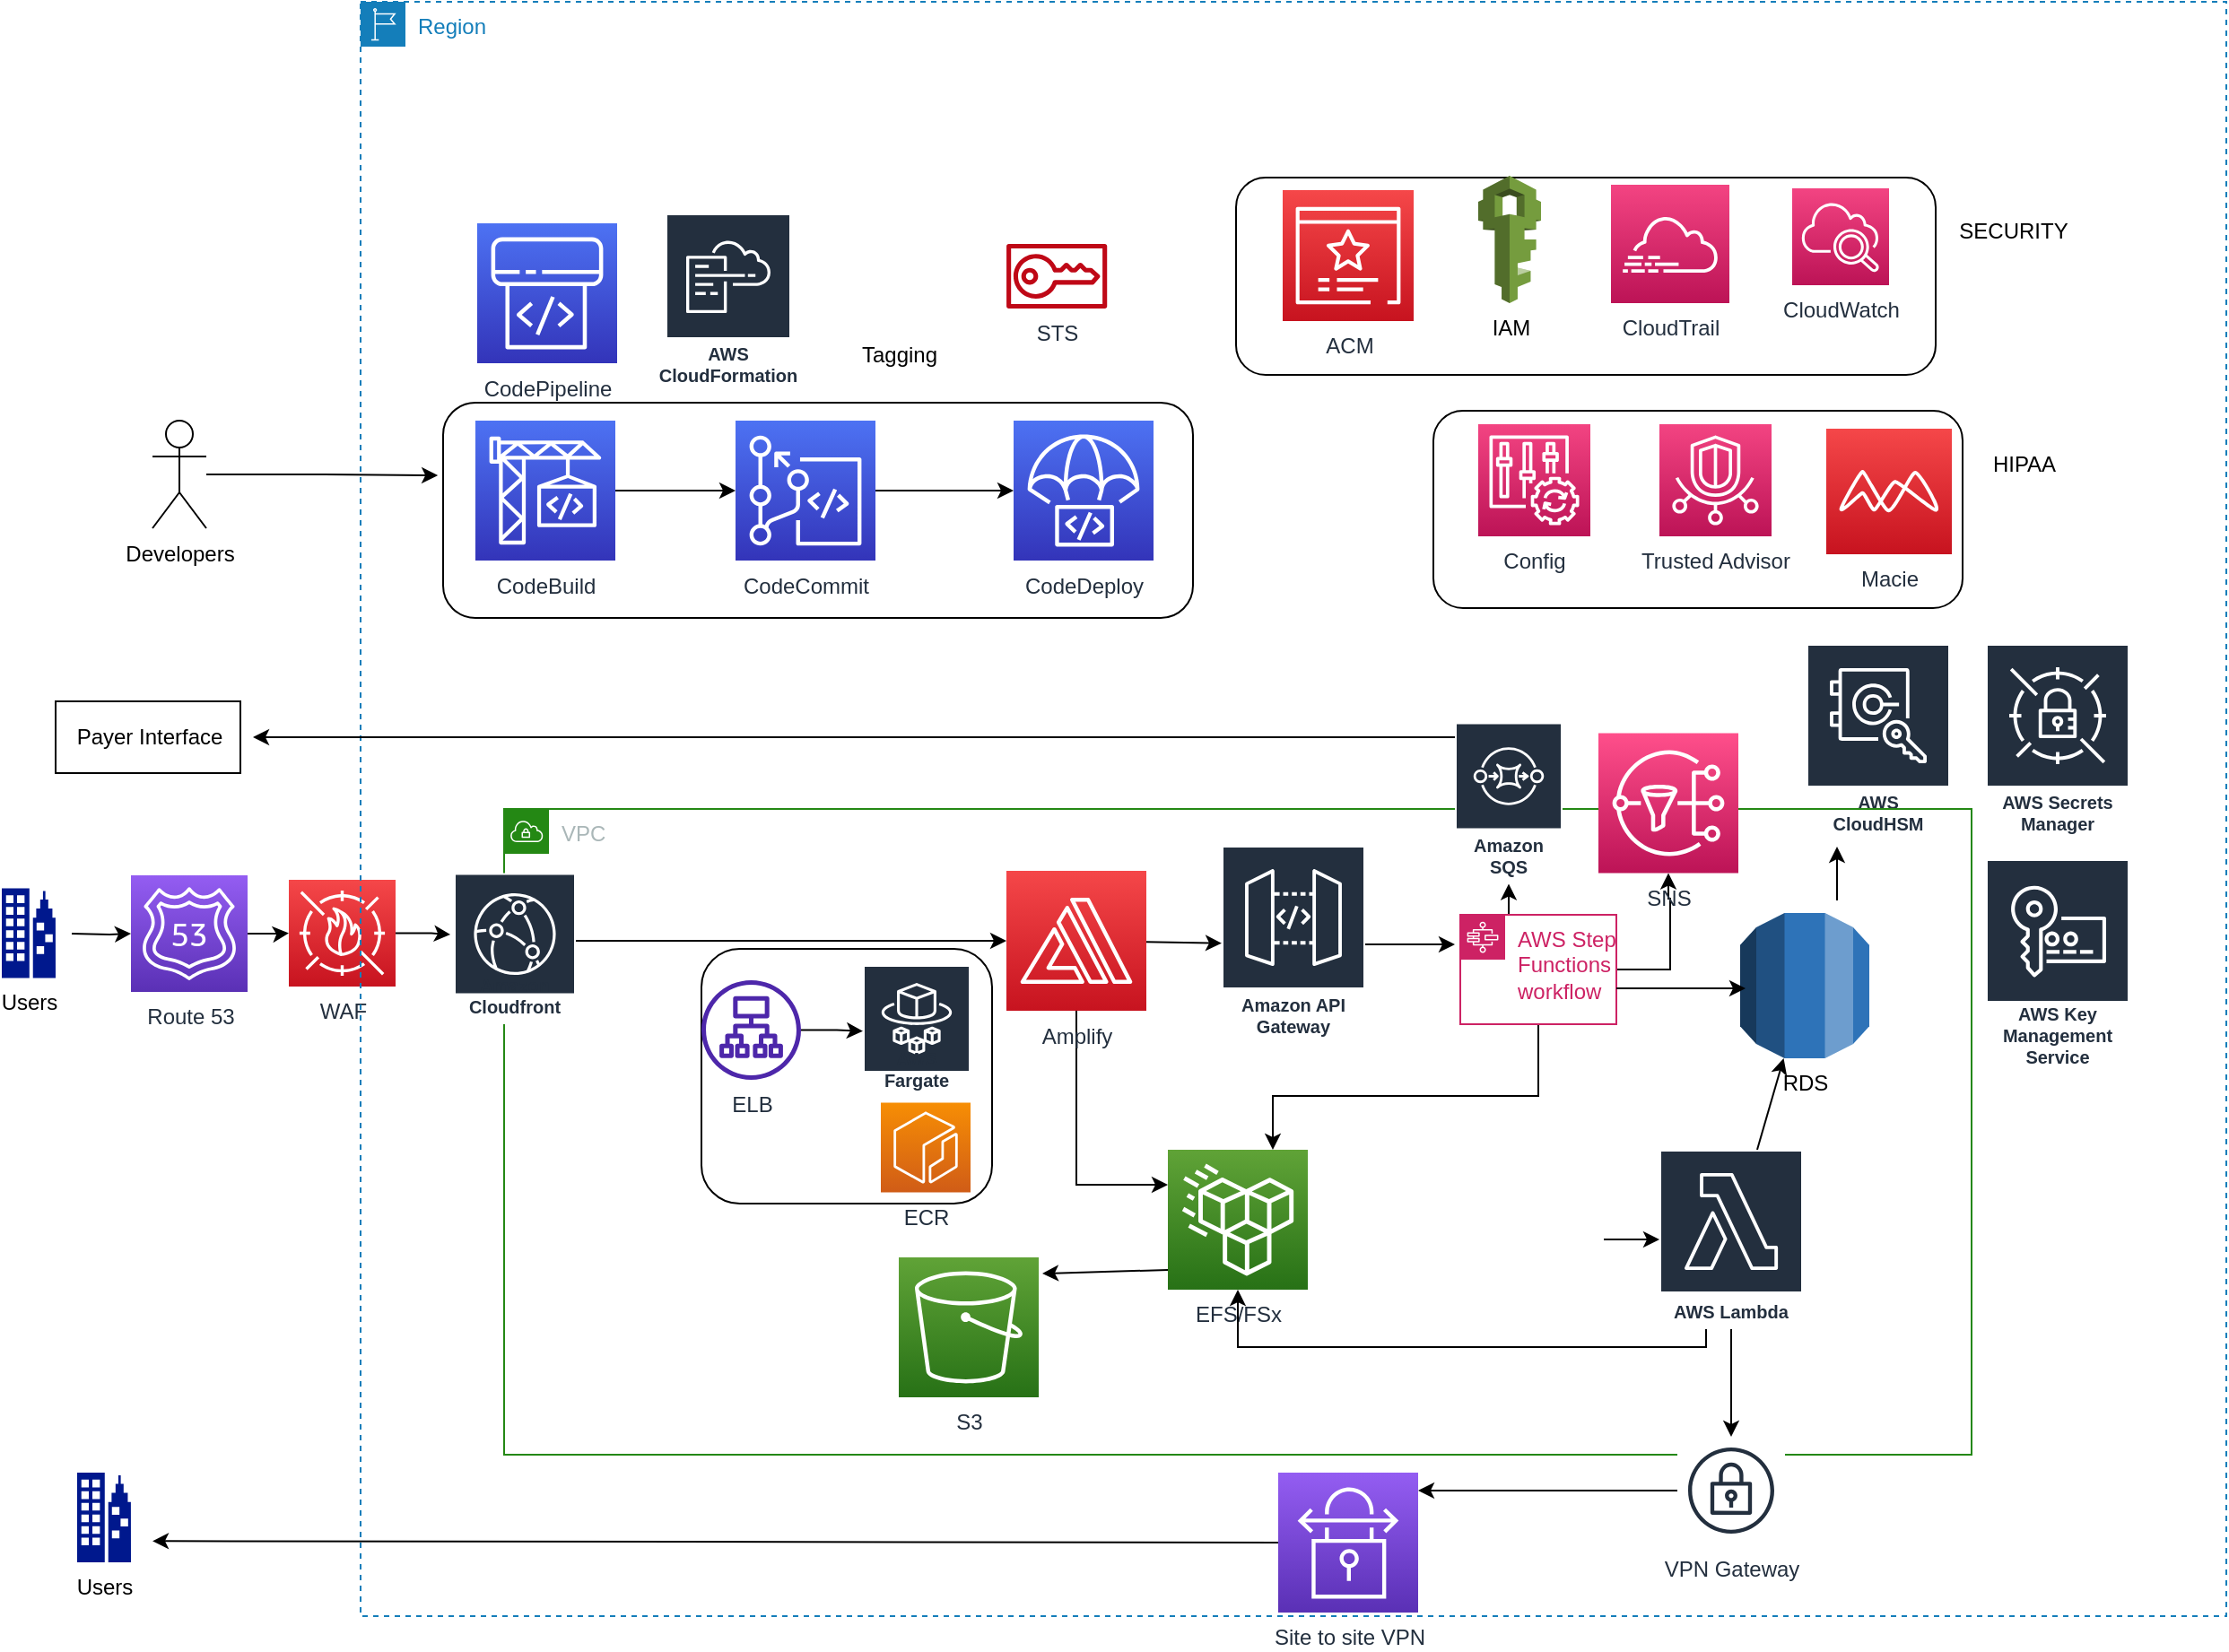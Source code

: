<mxfile version="20.8.22" type="github" pages="2">
  <diagram id="bheKdWdxJDdxxjgBm_PC" name="MaxRTE">
    <mxGraphModel dx="2524" dy="1922" grid="1" gridSize="10" guides="1" tooltips="1" connect="1" arrows="1" fold="1" page="1" pageScale="1" pageWidth="850" pageHeight="1100" math="0" shadow="0">
      <root>
        <mxCell id="0" />
        <mxCell id="1" parent="0" />
        <mxCell id="yPXykL4vVdgG9a6Ruy27-3" value="" style="edgeStyle=none;rounded=0;orthogonalLoop=1;jettySize=auto;html=1;" parent="1" source="lHm5pYzWGTwYRZ6rRhx0-1" target="yPXykL4vVdgG9a6Ruy27-1" edge="1">
          <mxGeometry relative="1" as="geometry" />
        </mxCell>
        <mxCell id="eZS3xSQGko_UAFB4OBdT-1" style="edgeStyle=orthogonalEdgeStyle;rounded=0;orthogonalLoop=1;jettySize=auto;html=1;entryX=0;entryY=0.25;entryDx=0;entryDy=0;entryPerimeter=0;exitX=0.5;exitY=1;exitDx=0;exitDy=0;exitPerimeter=0;" parent="1" source="lHm5pYzWGTwYRZ6rRhx0-1" target="lHm5pYzWGTwYRZ6rRhx0-4" edge="1">
          <mxGeometry relative="1" as="geometry" />
        </mxCell>
        <mxCell id="lHm5pYzWGTwYRZ6rRhx0-1" value="Amplify" style="sketch=0;points=[[0,0,0],[0.25,0,0],[0.5,0,0],[0.75,0,0],[1,0,0],[0,1,0],[0.25,1,0],[0.5,1,0],[0.75,1,0],[1,1,0],[0,0.25,0],[0,0.5,0],[0,0.75,0],[1,0.25,0],[1,0.5,0],[1,0.75,0]];outlineConnect=0;fontColor=#232F3E;gradientColor=#F54749;gradientDirection=north;fillColor=#C7131F;strokeColor=#ffffff;dashed=0;verticalLabelPosition=bottom;verticalAlign=top;align=center;html=1;fontSize=12;fontStyle=0;aspect=fixed;shape=mxgraph.aws4.resourceIcon;resIcon=mxgraph.aws4.amplify;" parent="1" vertex="1">
          <mxGeometry x="160" y="244.5" width="78" height="78" as="geometry" />
        </mxCell>
        <mxCell id="yPXykL4vVdgG9a6Ruy27-6" value="" style="edgeStyle=orthogonalEdgeStyle;rounded=0;orthogonalLoop=1;jettySize=auto;html=1;" parent="1" source="lHm5pYzWGTwYRZ6rRhx0-2" target="lHm5pYzWGTwYRZ6rRhx0-23" edge="1">
          <mxGeometry relative="1" as="geometry">
            <Array as="points">
              <mxPoint x="530" y="260" />
              <mxPoint x="529" y="260" />
            </Array>
          </mxGeometry>
        </mxCell>
        <mxCell id="vxzUqHN5WOFup0UGfH7t-12" style="edgeStyle=orthogonalEdgeStyle;rounded=0;orthogonalLoop=1;jettySize=auto;html=1;entryX=0.75;entryY=0;entryDx=0;entryDy=0;entryPerimeter=0;" parent="1" source="lHm5pYzWGTwYRZ6rRhx0-2" target="lHm5pYzWGTwYRZ6rRhx0-4" edge="1">
          <mxGeometry relative="1" as="geometry">
            <Array as="points">
              <mxPoint x="309" y="370" />
            </Array>
          </mxGeometry>
        </mxCell>
        <mxCell id="jC9qFEVSS9fCuGW1DAuz-8" style="edgeStyle=orthogonalEdgeStyle;rounded=0;orthogonalLoop=1;jettySize=auto;html=1;" edge="1" parent="1" source="lHm5pYzWGTwYRZ6rRhx0-2" target="jC9qFEVSS9fCuGW1DAuz-6">
          <mxGeometry relative="1" as="geometry">
            <Array as="points">
              <mxPoint x="440" y="260" />
              <mxPoint x="440" y="260" />
            </Array>
          </mxGeometry>
        </mxCell>
        <mxCell id="lHm5pYzWGTwYRZ6rRhx0-2" value="AWS Step Functions workflow" style="points=[[0,0],[0.25,0],[0.5,0],[0.75,0],[1,0],[1,0.25],[1,0.5],[1,0.75],[1,1],[0.75,1],[0.5,1],[0.25,1],[0,1],[0,0.75],[0,0.5],[0,0.25]];outlineConnect=0;gradientColor=none;html=1;whiteSpace=wrap;fontSize=12;fontStyle=0;container=1;pointerEvents=0;collapsible=0;recursiveResize=0;shape=mxgraph.aws4.group;grIcon=mxgraph.aws4.group_aws_step_functions_workflow;strokeColor=#CD2264;fillColor=none;verticalAlign=top;align=left;spacingLeft=30;fontColor=#CD2264;dashed=0;" parent="1" vertex="1">
          <mxGeometry x="413" y="269" width="87" height="61" as="geometry" />
        </mxCell>
        <mxCell id="lHm5pYzWGTwYRZ6rRhx0-24" value="" style="edgeStyle=none;rounded=0;orthogonalLoop=1;jettySize=auto;html=1;exitX=0;exitY=1;exitDx=0;exitDy=0;exitPerimeter=0;" parent="1" edge="1">
          <mxGeometry relative="1" as="geometry">
            <mxPoint x="250" y="467" as="sourcePoint" />
            <mxPoint x="180" y="469" as="targetPoint" />
          </mxGeometry>
        </mxCell>
        <mxCell id="lHm5pYzWGTwYRZ6rRhx0-4" value="EFS/FSx" style="sketch=0;points=[[0,0,0],[0.25,0,0],[0.5,0,0],[0.75,0,0],[1,0,0],[0,1,0],[0.25,1,0],[0.5,1,0],[0.75,1,0],[1,1,0],[0,0.25,0],[0,0.5,0],[0,0.75,0],[1,0.25,0],[1,0.5,0],[1,0.75,0]];outlineConnect=0;fontColor=#232F3E;gradientColor=#60A337;gradientDirection=north;fillColor=#277116;strokeColor=#ffffff;dashed=0;verticalLabelPosition=bottom;verticalAlign=top;align=center;html=1;fontSize=12;fontStyle=0;aspect=fixed;shape=mxgraph.aws4.resourceIcon;resIcon=mxgraph.aws4.efs_standard;" parent="1" vertex="1">
          <mxGeometry x="250" y="400" width="78" height="78" as="geometry" />
        </mxCell>
        <mxCell id="lHm5pYzWGTwYRZ6rRhx0-14" style="edgeStyle=orthogonalEdgeStyle;rounded=0;orthogonalLoop=1;jettySize=auto;html=1;" parent="1" edge="1">
          <mxGeometry relative="1" as="geometry">
            <mxPoint x="623" y="231" as="targetPoint" />
            <mxPoint x="623" y="261" as="sourcePoint" />
          </mxGeometry>
        </mxCell>
        <mxCell id="lHm5pYzWGTwYRZ6rRhx0-5" value="RDS" style="outlineConnect=0;dashed=0;verticalLabelPosition=bottom;verticalAlign=top;align=center;html=1;shape=mxgraph.aws3.rds;fillColor=#2E73B8;gradientColor=none;" parent="1" vertex="1">
          <mxGeometry x="569" y="268" width="72" height="81" as="geometry" />
        </mxCell>
        <mxCell id="lHm5pYzWGTwYRZ6rRhx0-6" value="AWS CloudHSM" style="sketch=0;outlineConnect=0;fontColor=#232F3E;gradientColor=none;strokeColor=#ffffff;fillColor=#232F3E;dashed=0;verticalLabelPosition=middle;verticalAlign=bottom;align=center;html=1;whiteSpace=wrap;fontSize=10;fontStyle=1;spacing=3;shape=mxgraph.aws4.productIcon;prIcon=mxgraph.aws4.cloudhsm;" parent="1" vertex="1">
          <mxGeometry x="606" y="118" width="80" height="110" as="geometry" />
        </mxCell>
        <mxCell id="Gslmsh7NF-PHZ5TLiP44-1" value="AWS Secrets Manager" style="sketch=0;outlineConnect=0;fontColor=#232F3E;gradientColor=none;strokeColor=#ffffff;fillColor=#232F3E;dashed=0;verticalLabelPosition=middle;verticalAlign=bottom;align=center;html=1;whiteSpace=wrap;fontSize=10;fontStyle=1;spacing=3;shape=mxgraph.aws4.productIcon;prIcon=mxgraph.aws4.secrets_manager;" parent="1" vertex="1">
          <mxGeometry x="706" y="118" width="80" height="110" as="geometry" />
        </mxCell>
        <mxCell id="yPXykL4vVdgG9a6Ruy27-4" style="edgeStyle=none;rounded=0;orthogonalLoop=1;jettySize=auto;html=1;" parent="1" source="yPXykL4vVdgG9a6Ruy27-1" edge="1">
          <mxGeometry relative="1" as="geometry">
            <mxPoint x="410" y="285.5" as="targetPoint" />
          </mxGeometry>
        </mxCell>
        <mxCell id="yPXykL4vVdgG9a6Ruy27-1" value="Amazon API Gateway" style="sketch=0;outlineConnect=0;fontColor=#232F3E;gradientColor=none;strokeColor=#ffffff;fillColor=#232F3E;dashed=0;verticalLabelPosition=middle;verticalAlign=bottom;align=center;html=1;whiteSpace=wrap;fontSize=10;fontStyle=1;spacing=3;shape=mxgraph.aws4.productIcon;prIcon=mxgraph.aws4.api_gateway;" parent="1" vertex="1">
          <mxGeometry x="280" y="230.5" width="80" height="110" as="geometry" />
        </mxCell>
        <mxCell id="sQa-wAJVE0qs__E2zI63-5" value="" style="edgeStyle=none;rounded=0;orthogonalLoop=1;jettySize=auto;html=1;" parent="1" source="sQa-wAJVE0qs__E2zI63-1" target="lHm5pYzWGTwYRZ6rRhx0-5" edge="1">
          <mxGeometry relative="1" as="geometry" />
        </mxCell>
        <mxCell id="sQa-wAJVE0qs__E2zI63-11" style="edgeStyle=orthogonalEdgeStyle;rounded=0;orthogonalLoop=1;jettySize=auto;html=1;entryX=0.5;entryY=1;entryDx=0;entryDy=0;entryPerimeter=0;" parent="1" source="sQa-wAJVE0qs__E2zI63-1" target="lHm5pYzWGTwYRZ6rRhx0-4" edge="1">
          <mxGeometry relative="1" as="geometry">
            <Array as="points">
              <mxPoint x="550" y="510" />
              <mxPoint x="289" y="510" />
            </Array>
          </mxGeometry>
        </mxCell>
        <mxCell id="sQa-wAJVE0qs__E2zI63-10" value="" style="edgeStyle=none;rounded=0;orthogonalLoop=1;jettySize=auto;html=1;exitX=0;exitY=0.5;exitDx=0;exitDy=0;exitPerimeter=0;" parent="1" source="sQa-wAJVE0qs__E2zI63-6" edge="1">
          <mxGeometry relative="1" as="geometry">
            <mxPoint x="630" y="618" as="sourcePoint" />
            <mxPoint x="-316" y="618.135" as="targetPoint" />
          </mxGeometry>
        </mxCell>
        <mxCell id="sQa-wAJVE0qs__E2zI63-8" value="VPC" style="points=[[0,0],[0.25,0],[0.5,0],[0.75,0],[1,0],[1,0.25],[1,0.5],[1,0.75],[1,1],[0.75,1],[0.5,1],[0.25,1],[0,1],[0,0.75],[0,0.5],[0,0.25]];outlineConnect=0;gradientColor=none;html=1;whiteSpace=wrap;fontSize=12;fontStyle=0;container=1;pointerEvents=0;collapsible=0;recursiveResize=0;shape=mxgraph.aws4.group;grIcon=mxgraph.aws4.group_vpc;strokeColor=#248814;fillColor=none;verticalAlign=top;align=left;spacingLeft=30;fontColor=#AAB7B8;dashed=0;" parent="1" vertex="1">
          <mxGeometry x="-120" y="210" width="818" height="360" as="geometry" />
        </mxCell>
        <mxCell id="JebNU88CJQG99LWVZyKA-1" value="" style="edgeStyle=orthogonalEdgeStyle;rounded=0;orthogonalLoop=1;jettySize=auto;html=1;" parent="1" source="JebNU88CJQG99LWVZyKA-2" target="JebNU88CJQG99LWVZyKA-5" edge="1">
          <mxGeometry relative="1" as="geometry" />
        </mxCell>
        <mxCell id="JebNU88CJQG99LWVZyKA-2" value="Route 53" style="sketch=0;points=[[0,0,0],[0.25,0,0],[0.5,0,0],[0.75,0,0],[1,0,0],[0,1,0],[0.25,1,0],[0.5,1,0],[0.75,1,0],[1,1,0],[0,0.25,0],[0,0.5,0],[0,0.75,0],[1,0.25,0],[1,0.5,0],[1,0.75,0]];outlineConnect=0;fontColor=#232F3E;gradientColor=#945DF2;gradientDirection=north;fillColor=#5A30B5;strokeColor=#ffffff;dashed=0;verticalLabelPosition=bottom;verticalAlign=top;align=center;html=1;fontSize=12;fontStyle=0;aspect=fixed;shape=mxgraph.aws4.resourceIcon;resIcon=mxgraph.aws4.route_53;" parent="1" vertex="1">
          <mxGeometry x="-328" y="247" width="65" height="65" as="geometry" />
        </mxCell>
        <mxCell id="JebNU88CJQG99LWVZyKA-3" value="" style="edgeStyle=orthogonalEdgeStyle;rounded=0;orthogonalLoop=1;jettySize=auto;html=1;" parent="1" target="JebNU88CJQG99LWVZyKA-2" edge="1">
          <mxGeometry relative="1" as="geometry">
            <mxPoint x="-361" y="279.5" as="sourcePoint" />
          </mxGeometry>
        </mxCell>
        <mxCell id="0eNmcDPVIUEGgoxXKB1A-2" value="" style="edgeStyle=orthogonalEdgeStyle;rounded=0;orthogonalLoop=1;jettySize=auto;html=1;entryX=-0.029;entryY=0.407;entryDx=0;entryDy=0;entryPerimeter=0;" parent="1" source="JebNU88CJQG99LWVZyKA-5" target="0eNmcDPVIUEGgoxXKB1A-1" edge="1">
          <mxGeometry relative="1" as="geometry" />
        </mxCell>
        <mxCell id="JebNU88CJQG99LWVZyKA-5" value="WAF" style="sketch=0;points=[[0,0,0],[0.25,0,0],[0.5,0,0],[0.75,0,0],[1,0,0],[0,1,0],[0.25,1,0],[0.5,1,0],[0.75,1,0],[1,1,0],[0,0.25,0],[0,0.5,0],[0,0.75,0],[1,0.25,0],[1,0.5,0],[1,0.75,0]];outlineConnect=0;fontColor=#232F3E;gradientColor=#F54749;gradientDirection=north;fillColor=#C7131F;strokeColor=#ffffff;dashed=0;verticalLabelPosition=bottom;verticalAlign=top;align=center;html=1;fontSize=12;fontStyle=0;aspect=fixed;shape=mxgraph.aws4.resourceIcon;resIcon=mxgraph.aws4.waf;" parent="1" vertex="1">
          <mxGeometry x="-240" y="249.5" width="59.5" height="59.5" as="geometry" />
        </mxCell>
        <mxCell id="cL5m73lOZh0V7bfWZF7K-1" value="" style="rounded=1;whiteSpace=wrap;html=1;" parent="1" vertex="1">
          <mxGeometry x="-154" y="-16.5" width="418" height="120" as="geometry" />
        </mxCell>
        <mxCell id="cL5m73lOZh0V7bfWZF7K-2" value="" style="edgeStyle=orthogonalEdgeStyle;rounded=0;orthogonalLoop=1;jettySize=auto;html=1;" parent="1" source="cL5m73lOZh0V7bfWZF7K-3" target="cL5m73lOZh0V7bfWZF7K-6" edge="1">
          <mxGeometry relative="1" as="geometry" />
        </mxCell>
        <mxCell id="cL5m73lOZh0V7bfWZF7K-3" value="CodeCommit" style="sketch=0;points=[[0,0,0],[0.25,0,0],[0.5,0,0],[0.75,0,0],[1,0,0],[0,1,0],[0.25,1,0],[0.5,1,0],[0.75,1,0],[1,1,0],[0,0.25,0],[0,0.5,0],[0,0.75,0],[1,0.25,0],[1,0.5,0],[1,0.75,0]];outlineConnect=0;fontColor=#232F3E;gradientColor=#4D72F3;gradientDirection=north;fillColor=#3334B9;strokeColor=#ffffff;dashed=0;verticalLabelPosition=bottom;verticalAlign=top;align=center;html=1;fontSize=12;fontStyle=0;aspect=fixed;shape=mxgraph.aws4.resourceIcon;resIcon=mxgraph.aws4.codecommit;" parent="1" vertex="1">
          <mxGeometry x="9" y="-6.5" width="78" height="78" as="geometry" />
        </mxCell>
        <mxCell id="cL5m73lOZh0V7bfWZF7K-4" value="" style="edgeStyle=orthogonalEdgeStyle;rounded=0;orthogonalLoop=1;jettySize=auto;html=1;" parent="1" source="cL5m73lOZh0V7bfWZF7K-5" target="cL5m73lOZh0V7bfWZF7K-3" edge="1">
          <mxGeometry relative="1" as="geometry" />
        </mxCell>
        <mxCell id="cL5m73lOZh0V7bfWZF7K-5" value="CodeBuild" style="sketch=0;points=[[0,0,0],[0.25,0,0],[0.5,0,0],[0.75,0,0],[1,0,0],[0,1,0],[0.25,1,0],[0.5,1,0],[0.75,1,0],[1,1,0],[0,0.25,0],[0,0.5,0],[0,0.75,0],[1,0.25,0],[1,0.5,0],[1,0.75,0]];outlineConnect=0;fontColor=#232F3E;gradientColor=#4D72F3;gradientDirection=north;fillColor=#3334B9;strokeColor=#ffffff;dashed=0;verticalLabelPosition=bottom;verticalAlign=top;align=center;html=1;fontSize=12;fontStyle=0;aspect=fixed;shape=mxgraph.aws4.resourceIcon;resIcon=mxgraph.aws4.codebuild;" parent="1" vertex="1">
          <mxGeometry x="-136" y="-6.5" width="78" height="78" as="geometry" />
        </mxCell>
        <mxCell id="cL5m73lOZh0V7bfWZF7K-6" value="CodeDeploy" style="sketch=0;points=[[0,0,0],[0.25,0,0],[0.5,0,0],[0.75,0,0],[1,0,0],[0,1,0],[0.25,1,0],[0.5,1,0],[0.75,1,0],[1,1,0],[0,0.25,0],[0,0.5,0],[0,0.75,0],[1,0.25,0],[1,0.5,0],[1,0.75,0]];outlineConnect=0;fontColor=#232F3E;gradientColor=#4D72F3;gradientDirection=north;fillColor=#3334B9;strokeColor=#ffffff;dashed=0;verticalLabelPosition=bottom;verticalAlign=top;align=center;html=1;fontSize=12;fontStyle=0;aspect=fixed;shape=mxgraph.aws4.resourceIcon;resIcon=mxgraph.aws4.codedeploy;" parent="1" vertex="1">
          <mxGeometry x="164" y="-6.5" width="78" height="78" as="geometry" />
        </mxCell>
        <mxCell id="cL5m73lOZh0V7bfWZF7K-7" value="CodePipeline" style="sketch=0;points=[[0,0,0],[0.25,0,0],[0.5,0,0],[0.75,0,0],[1,0,0],[0,1,0],[0.25,1,0],[0.5,1,0],[0.75,1,0],[1,1,0],[0,0.25,0],[0,0.5,0],[0,0.75,0],[1,0.25,0],[1,0.5,0],[1,0.75,0]];outlineConnect=0;fontColor=#232F3E;gradientColor=#4D72F3;gradientDirection=north;fillColor=#3334B9;strokeColor=#ffffff;dashed=0;verticalLabelPosition=bottom;verticalAlign=top;align=center;html=1;fontSize=12;fontStyle=0;aspect=fixed;shape=mxgraph.aws4.resourceIcon;resIcon=mxgraph.aws4.codepipeline;" parent="1" vertex="1">
          <mxGeometry x="-135" y="-116.5" width="78" height="78" as="geometry" />
        </mxCell>
        <mxCell id="cL5m73lOZh0V7bfWZF7K-8" style="edgeStyle=orthogonalEdgeStyle;rounded=0;orthogonalLoop=1;jettySize=auto;html=1;entryX=-0.007;entryY=0.338;entryDx=0;entryDy=0;entryPerimeter=0;" parent="1" source="cL5m73lOZh0V7bfWZF7K-9" target="cL5m73lOZh0V7bfWZF7K-1" edge="1">
          <mxGeometry relative="1" as="geometry">
            <mxPoint x="-226" y="23.5" as="targetPoint" />
          </mxGeometry>
        </mxCell>
        <mxCell id="cL5m73lOZh0V7bfWZF7K-9" value="Developers" style="shape=umlActor;verticalLabelPosition=bottom;verticalAlign=top;html=1;outlineConnect=0;" parent="1" vertex="1">
          <mxGeometry x="-316" y="-6.5" width="30" height="60" as="geometry" />
        </mxCell>
        <mxCell id="dU4BXsjxhqeicer3mjZO-4" value="Region" style="points=[[0,0],[0.25,0],[0.5,0],[0.75,0],[1,0],[1,0.25],[1,0.5],[1,0.75],[1,1],[0.75,1],[0.5,1],[0.25,1],[0,1],[0,0.75],[0,0.5],[0,0.25]];outlineConnect=0;gradientColor=none;html=1;whiteSpace=wrap;fontSize=12;fontStyle=0;container=1;pointerEvents=0;collapsible=0;recursiveResize=0;shape=mxgraph.aws4.group;grIcon=mxgraph.aws4.group_region;strokeColor=#147EBA;fillColor=none;verticalAlign=top;align=left;spacingLeft=30;fontColor=#147EBA;dashed=1;" parent="1" vertex="1">
          <mxGeometry x="-200" y="-240" width="1040" height="900" as="geometry" />
        </mxCell>
        <mxCell id="vxzUqHN5WOFup0UGfH7t-7" value="" style="rounded=1;whiteSpace=wrap;html=1;" parent="dU4BXsjxhqeicer3mjZO-4" vertex="1">
          <mxGeometry x="598" y="228" width="295" height="110" as="geometry" />
        </mxCell>
        <mxCell id="vxzUqHN5WOFup0UGfH7t-5" value="" style="rounded=1;whiteSpace=wrap;html=1;" parent="dU4BXsjxhqeicer3mjZO-4" vertex="1">
          <mxGeometry x="488" y="98" width="390" height="110" as="geometry" />
        </mxCell>
        <mxCell id="cL5m73lOZh0V7bfWZF7K-16" value="Macie" style="sketch=0;points=[[0,0,0],[0.25,0,0],[0.5,0,0],[0.75,0,0],[1,0,0],[0,1,0],[0.25,1,0],[0.5,1,0],[0.75,1,0],[1,1,0],[0,0.25,0],[0,0.5,0],[0,0.75,0],[1,0.25,0],[1,0.5,0],[1,0.75,0]];outlineConnect=0;fontColor=#232F3E;gradientColor=#F54749;gradientDirection=north;fillColor=#C7131F;strokeColor=#ffffff;dashed=0;verticalLabelPosition=bottom;verticalAlign=top;align=center;html=1;fontSize=12;fontStyle=0;aspect=fixed;shape=mxgraph.aws4.resourceIcon;resIcon=mxgraph.aws4.macie;" parent="dU4BXsjxhqeicer3mjZO-4" vertex="1">
          <mxGeometry x="817" y="238" width="70" height="70" as="geometry" />
        </mxCell>
        <mxCell id="cL5m73lOZh0V7bfWZF7K-15" value="STS" style="sketch=0;outlineConnect=0;fontColor=#232F3E;gradientColor=none;fillColor=#BF0816;strokeColor=none;dashed=0;verticalLabelPosition=bottom;verticalAlign=top;align=center;html=1;fontSize=12;fontStyle=0;aspect=fixed;pointerEvents=1;shape=mxgraph.aws4.sts;" parent="dU4BXsjxhqeicer3mjZO-4" vertex="1">
          <mxGeometry x="360" y="135" width="56.16" height="36" as="geometry" />
        </mxCell>
        <mxCell id="cL5m73lOZh0V7bfWZF7K-14" value="ACM" style="sketch=0;points=[[0,0,0],[0.25,0,0],[0.5,0,0],[0.75,0,0],[1,0,0],[0,1,0],[0.25,1,0],[0.5,1,0],[0.75,1,0],[1,1,0],[0,0.25,0],[0,0.5,0],[0,0.75,0],[1,0.25,0],[1,0.5,0],[1,0.75,0]];outlineConnect=0;fontColor=#232F3E;gradientColor=#F54749;gradientDirection=north;fillColor=#C7131F;strokeColor=#ffffff;dashed=0;verticalLabelPosition=bottom;verticalAlign=top;align=center;html=1;fontSize=12;fontStyle=0;aspect=fixed;shape=mxgraph.aws4.resourceIcon;resIcon=mxgraph.aws4.certificate_manager_3;" parent="dU4BXsjxhqeicer3mjZO-4" vertex="1">
          <mxGeometry x="514" y="105" width="73" height="73" as="geometry" />
        </mxCell>
        <mxCell id="0eNmcDPVIUEGgoxXKB1A-1" value="Amazon Cloudfront" style="sketch=0;outlineConnect=0;fontColor=#232F3E;gradientColor=none;strokeColor=#ffffff;fillColor=#232F3E;dashed=0;verticalLabelPosition=middle;verticalAlign=bottom;align=center;html=1;whiteSpace=wrap;fontSize=10;fontStyle=1;spacing=3;shape=mxgraph.aws4.productIcon;prIcon=mxgraph.aws4.cloudfront;" parent="dU4BXsjxhqeicer3mjZO-4" vertex="1">
          <mxGeometry x="52" y="485.75" width="68" height="84.25" as="geometry" />
        </mxCell>
        <mxCell id="vxzUqHN5WOFup0UGfH7t-13" value="" style="rounded=1;whiteSpace=wrap;html=1;" parent="dU4BXsjxhqeicer3mjZO-4" vertex="1">
          <mxGeometry x="190" y="528" width="162" height="142" as="geometry" />
        </mxCell>
        <mxCell id="lHm5pYzWGTwYRZ6rRhx0-29" value="AWS Fargate" style="sketch=0;outlineConnect=0;fontColor=#232F3E;gradientColor=none;strokeColor=#ffffff;fillColor=#232F3E;dashed=0;verticalLabelPosition=middle;verticalAlign=bottom;align=center;html=1;whiteSpace=wrap;fontSize=10;fontStyle=1;spacing=3;shape=mxgraph.aws4.productIcon;prIcon=mxgraph.aws4.fargate;" parent="dU4BXsjxhqeicer3mjZO-4" vertex="1">
          <mxGeometry x="280" y="537" width="60" height="73.75" as="geometry" />
        </mxCell>
        <mxCell id="cL5m73lOZh0V7bfWZF7K-10" value="ECR" style="sketch=0;points=[[0,0,0],[0.25,0,0],[0.5,0,0],[0.75,0,0],[1,0,0],[0,1,0],[0.25,1,0],[0.5,1,0],[0.75,1,0],[1,1,0],[0,0.25,0],[0,0.5,0],[0,0.75,0],[1,0.25,0],[1,0.5,0],[1,0.75,0]];outlineConnect=0;fontColor=#232F3E;gradientColor=#F78E04;gradientDirection=north;fillColor=#D05C17;strokeColor=#ffffff;dashed=0;verticalLabelPosition=bottom;verticalAlign=top;align=center;html=1;fontSize=12;fontStyle=0;aspect=fixed;shape=mxgraph.aws4.resourceIcon;resIcon=mxgraph.aws4.ecr;" parent="dU4BXsjxhqeicer3mjZO-4" vertex="1">
          <mxGeometry x="290" y="613.75" width="50" height="50" as="geometry" />
        </mxCell>
        <mxCell id="dU4BXsjxhqeicer3mjZO-1" value="ELB" style="sketch=0;outlineConnect=0;fontColor=#232F3E;gradientColor=none;fillColor=#4D27AA;strokeColor=none;dashed=0;verticalLabelPosition=bottom;verticalAlign=top;align=center;html=1;fontSize=12;fontStyle=0;aspect=fixed;pointerEvents=1;shape=mxgraph.aws4.application_load_balancer;" parent="dU4BXsjxhqeicer3mjZO-4" vertex="1">
          <mxGeometry x="190" y="545.5" width="55.5" height="55.5" as="geometry" />
        </mxCell>
        <mxCell id="dU4BXsjxhqeicer3mjZO-3" value="" style="edgeStyle=orthogonalEdgeStyle;rounded=0;orthogonalLoop=1;jettySize=auto;html=1;" parent="dU4BXsjxhqeicer3mjZO-4" source="dU4BXsjxhqeicer3mjZO-1" target="lHm5pYzWGTwYRZ6rRhx0-29" edge="1">
          <mxGeometry relative="1" as="geometry" />
        </mxCell>
        <mxCell id="lHm5pYzWGTwYRZ6rRhx0-23" value="SNS" style="sketch=0;points=[[0,0,0],[0.25,0,0],[0.5,0,0],[0.75,0,0],[1,0,0],[0,1,0],[0.25,1,0],[0.5,1,0],[0.75,1,0],[1,1,0],[0,0.25,0],[0,0.5,0],[0,0.75,0],[1,0.25,0],[1,0.5,0],[1,0.75,0]];outlineConnect=0;fontColor=#232F3E;gradientColor=#FF4F8B;gradientDirection=north;fillColor=#BC1356;strokeColor=#ffffff;dashed=0;verticalLabelPosition=bottom;verticalAlign=top;align=center;html=1;fontSize=12;fontStyle=0;aspect=fixed;shape=mxgraph.aws4.resourceIcon;resIcon=mxgraph.aws4.sns;" parent="dU4BXsjxhqeicer3mjZO-4" vertex="1">
          <mxGeometry x="690" y="407.75" width="78" height="78" as="geometry" />
        </mxCell>
        <mxCell id="lHm5pYzWGTwYRZ6rRhx0-3" value="S3" style="sketch=0;points=[[0,0,0],[0.25,0,0],[0.5,0,0],[0.75,0,0],[1,0,0],[0,1,0],[0.25,1,0],[0.5,1,0],[0.75,1,0],[1,1,0],[0,0.25,0],[0,0.5,0],[0,0.75,0],[1,0.25,0],[1,0.5,0],[1,0.75,0]];outlineConnect=0;fontColor=#232F3E;gradientColor=#60A337;gradientDirection=north;fillColor=#277116;strokeColor=#ffffff;dashed=0;verticalLabelPosition=bottom;verticalAlign=top;align=center;html=1;fontSize=12;fontStyle=0;aspect=fixed;shape=mxgraph.aws4.resourceIcon;resIcon=mxgraph.aws4.s3;" parent="dU4BXsjxhqeicer3mjZO-4" vertex="1">
          <mxGeometry x="300" y="700" width="78" height="78" as="geometry" />
        </mxCell>
        <mxCell id="jC9qFEVSS9fCuGW1DAuz-2" style="edgeStyle=orthogonalEdgeStyle;rounded=0;orthogonalLoop=1;jettySize=auto;html=1;" edge="1" parent="dU4BXsjxhqeicer3mjZO-4" source="sQa-wAJVE0qs__E2zI63-1" target="jC9qFEVSS9fCuGW1DAuz-1">
          <mxGeometry relative="1" as="geometry" />
        </mxCell>
        <mxCell id="sQa-wAJVE0qs__E2zI63-1" value="AWS Lambda" style="sketch=0;outlineConnect=0;fontColor=#232F3E;gradientColor=none;strokeColor=#ffffff;fillColor=#232F3E;dashed=0;verticalLabelPosition=middle;verticalAlign=bottom;align=center;html=1;whiteSpace=wrap;fontSize=10;fontStyle=1;spacing=3;shape=mxgraph.aws4.productIcon;prIcon=mxgraph.aws4.lambda;" parent="dU4BXsjxhqeicer3mjZO-4" vertex="1">
          <mxGeometry x="724" y="640" width="80" height="100" as="geometry" />
        </mxCell>
        <mxCell id="sQa-wAJVE0qs__E2zI63-4" value="" style="edgeStyle=none;rounded=0;orthogonalLoop=1;jettySize=auto;html=1;" parent="dU4BXsjxhqeicer3mjZO-4" target="sQa-wAJVE0qs__E2zI63-1" edge="1">
          <mxGeometry relative="1" as="geometry">
            <mxPoint x="693" y="690" as="sourcePoint" />
          </mxGeometry>
        </mxCell>
        <mxCell id="TaXMixEk9pz3yE47F7tu-2" value="AWS CloudFormation" style="sketch=0;outlineConnect=0;fontColor=#232F3E;gradientColor=none;strokeColor=#ffffff;fillColor=#232F3E;dashed=0;verticalLabelPosition=middle;verticalAlign=bottom;align=center;html=1;whiteSpace=wrap;fontSize=10;fontStyle=1;spacing=3;shape=mxgraph.aws4.productIcon;prIcon=mxgraph.aws4.cloudformation;" parent="dU4BXsjxhqeicer3mjZO-4" vertex="1">
          <mxGeometry x="170" y="118" width="70" height="100" as="geometry" />
        </mxCell>
        <mxCell id="TaXMixEk9pz3yE47F7tu-3" value="Tagging" style="shape=image;html=1;verticalAlign=top;verticalLabelPosition=bottom;labelBackgroundColor=#ffffff;imageAspect=0;aspect=fixed;image=https://cdn4.iconfinder.com/data/icons/online-marketing-hand-drawn-vol-4/52/tag__business__ecommerce__tagging__marketing__pricetag__sale-128.png" parent="dU4BXsjxhqeicer3mjZO-4" vertex="1">
          <mxGeometry x="270" y="123" width="60" height="60" as="geometry" />
        </mxCell>
        <mxCell id="UgWKCmI1h3rVBjiNeXVy-1" value="AWS Key Management Service" style="sketch=0;outlineConnect=0;fontColor=#232F3E;gradientColor=none;strokeColor=#ffffff;fillColor=#232F3E;dashed=0;verticalLabelPosition=middle;verticalAlign=bottom;align=center;html=1;whiteSpace=wrap;fontSize=10;fontStyle=1;spacing=3;shape=mxgraph.aws4.productIcon;prIcon=mxgraph.aws4.key_management_service;" parent="dU4BXsjxhqeicer3mjZO-4" vertex="1">
          <mxGeometry x="906" y="478" width="80" height="120" as="geometry" />
        </mxCell>
        <mxCell id="lHm5pYzWGTwYRZ6rRhx0-13" style="edgeStyle=orthogonalEdgeStyle;rounded=0;orthogonalLoop=1;jettySize=auto;html=1;" parent="dU4BXsjxhqeicer3mjZO-4" edge="1">
          <mxGeometry relative="1" as="geometry">
            <mxPoint x="772" y="550" as="targetPoint" />
            <Array as="points">
              <mxPoint x="710" y="550" />
              <mxPoint x="710" y="550" />
            </Array>
            <mxPoint x="700" y="550" as="sourcePoint" />
          </mxGeometry>
        </mxCell>
        <mxCell id="sQa-wAJVE0qs__E2zI63-6" value="Site to site VPN" style="sketch=0;points=[[0,0,0],[0.25,0,0],[0.5,0,0],[0.75,0,0],[1,0,0],[0,1,0],[0.25,1,0],[0.5,1,0],[0.75,1,0],[1,1,0],[0,0.25,0],[0,0.5,0],[0,0.75,0],[1,0.25,0],[1,0.5,0],[1,0.75,0]];outlineConnect=0;fontColor=#232F3E;gradientColor=#945DF2;gradientDirection=north;fillColor=#5A30B5;strokeColor=#ffffff;dashed=0;verticalLabelPosition=bottom;verticalAlign=top;align=center;html=1;fontSize=12;fontStyle=0;aspect=fixed;shape=mxgraph.aws4.resourceIcon;resIcon=mxgraph.aws4.site_to_site_vpn;" parent="dU4BXsjxhqeicer3mjZO-4" vertex="1">
          <mxGeometry x="511.5" y="820" width="78" height="78" as="geometry" />
        </mxCell>
        <mxCell id="jC9qFEVSS9fCuGW1DAuz-3" style="edgeStyle=orthogonalEdgeStyle;rounded=0;orthogonalLoop=1;jettySize=auto;html=1;" edge="1" parent="dU4BXsjxhqeicer3mjZO-4" source="jC9qFEVSS9fCuGW1DAuz-1" target="sQa-wAJVE0qs__E2zI63-6">
          <mxGeometry relative="1" as="geometry">
            <Array as="points">
              <mxPoint x="630" y="830" />
              <mxPoint x="630" y="830" />
            </Array>
          </mxGeometry>
        </mxCell>
        <mxCell id="jC9qFEVSS9fCuGW1DAuz-1" value="VPN Gateway" style="sketch=0;outlineConnect=0;fontColor=#232F3E;gradientColor=none;strokeColor=#232F3E;fillColor=#ffffff;dashed=0;verticalLabelPosition=bottom;verticalAlign=top;align=center;html=1;fontSize=12;fontStyle=0;aspect=fixed;shape=mxgraph.aws4.resourceIcon;resIcon=mxgraph.aws4.vpn_gateway;" vertex="1" parent="dU4BXsjxhqeicer3mjZO-4">
          <mxGeometry x="734" y="800" width="60" height="60" as="geometry" />
        </mxCell>
        <mxCell id="jC9qFEVSS9fCuGW1DAuz-6" value="Amazon SQS" style="sketch=0;outlineConnect=0;fontColor=#232F3E;gradientColor=none;strokeColor=#ffffff;fillColor=#232F3E;dashed=0;verticalLabelPosition=middle;verticalAlign=bottom;align=center;html=1;whiteSpace=wrap;fontSize=10;fontStyle=1;spacing=3;shape=mxgraph.aws4.productIcon;prIcon=mxgraph.aws4.sqs;" vertex="1" parent="dU4BXsjxhqeicer3mjZO-4">
          <mxGeometry x="610" y="401.75" width="60" height="90" as="geometry" />
        </mxCell>
        <mxCell id="cL5m73lOZh0V7bfWZF7K-12" value="CloudTrail" style="sketch=0;points=[[0,0,0],[0.25,0,0],[0.5,0,0],[0.75,0,0],[1,0,0],[0,1,0],[0.25,1,0],[0.5,1,0],[0.75,1,0],[1,1,0],[0,0.25,0],[0,0.5,0],[0,0.75,0],[1,0.25,0],[1,0.5,0],[1,0.75,0]];points=[[0,0,0],[0.25,0,0],[0.5,0,0],[0.75,0,0],[1,0,0],[0,1,0],[0.25,1,0],[0.5,1,0],[0.75,1,0],[1,1,0],[0,0.25,0],[0,0.5,0],[0,0.75,0],[1,0.25,0],[1,0.5,0],[1,0.75,0]];outlineConnect=0;fontColor=#232F3E;gradientColor=#F34482;gradientDirection=north;fillColor=#BC1356;strokeColor=#ffffff;dashed=0;verticalLabelPosition=bottom;verticalAlign=top;align=center;html=1;fontSize=12;fontStyle=0;aspect=fixed;shape=mxgraph.aws4.resourceIcon;resIcon=mxgraph.aws4.cloudtrail;" parent="1" vertex="1">
          <mxGeometry x="497" y="-138" width="66" height="66" as="geometry" />
        </mxCell>
        <mxCell id="cL5m73lOZh0V7bfWZF7K-11" value="IAM" style="outlineConnect=0;dashed=0;verticalLabelPosition=bottom;verticalAlign=top;align=center;html=1;shape=mxgraph.aws3.iam;fillColor=#759C3E;gradientColor=none;" parent="1" vertex="1">
          <mxGeometry x="423" y="-143" width="35" height="71" as="geometry" />
        </mxCell>
        <mxCell id="cL5m73lOZh0V7bfWZF7K-13" value="CloudWatch" style="sketch=0;points=[[0,0,0],[0.25,0,0],[0.5,0,0],[0.75,0,0],[1,0,0],[0,1,0],[0.25,1,0],[0.5,1,0],[0.75,1,0],[1,1,0],[0,0.25,0],[0,0.5,0],[0,0.75,0],[1,0.25,0],[1,0.5,0],[1,0.75,0]];points=[[0,0,0],[0.25,0,0],[0.5,0,0],[0.75,0,0],[1,0,0],[0,1,0],[0.25,1,0],[0.5,1,0],[0.75,1,0],[1,1,0],[0,0.25,0],[0,0.5,0],[0,0.75,0],[1,0.25,0],[1,0.5,0],[1,0.75,0]];outlineConnect=0;fontColor=#232F3E;gradientColor=#F34482;gradientDirection=north;fillColor=#BC1356;strokeColor=#ffffff;dashed=0;verticalLabelPosition=bottom;verticalAlign=top;align=center;html=1;fontSize=12;fontStyle=0;aspect=fixed;shape=mxgraph.aws4.resourceIcon;resIcon=mxgraph.aws4.cloudwatch_2;" parent="1" vertex="1">
          <mxGeometry x="598" y="-136" width="54" height="54" as="geometry" />
        </mxCell>
        <mxCell id="cL5m73lOZh0V7bfWZF7K-17" value="Config" style="sketch=0;points=[[0,0,0],[0.25,0,0],[0.5,0,0],[0.75,0,0],[1,0,0],[0,1,0],[0.25,1,0],[0.5,1,0],[0.75,1,0],[1,1,0],[0,0.25,0],[0,0.5,0],[0,0.75,0],[1,0.25,0],[1,0.5,0],[1,0.75,0]];points=[[0,0,0],[0.25,0,0],[0.5,0,0],[0.75,0,0],[1,0,0],[0,1,0],[0.25,1,0],[0.5,1,0],[0.75,1,0],[1,1,0],[0,0.25,0],[0,0.5,0],[0,0.75,0],[1,0.25,0],[1,0.5,0],[1,0.75,0]];outlineConnect=0;fontColor=#232F3E;gradientColor=#F34482;gradientDirection=north;fillColor=#BC1356;strokeColor=#ffffff;dashed=0;verticalLabelPosition=bottom;verticalAlign=top;align=center;html=1;fontSize=12;fontStyle=0;aspect=fixed;shape=mxgraph.aws4.resourceIcon;resIcon=mxgraph.aws4.config;" parent="1" vertex="1">
          <mxGeometry x="423" y="-4.5" width="62.5" height="62.5" as="geometry" />
        </mxCell>
        <mxCell id="cL5m73lOZh0V7bfWZF7K-18" value="Trusted Advisor" style="sketch=0;points=[[0,0,0],[0.25,0,0],[0.5,0,0],[0.75,0,0],[1,0,0],[0,1,0],[0.25,1,0],[0.5,1,0],[0.75,1,0],[1,1,0],[0,0.25,0],[0,0.5,0],[0,0.75,0],[1,0.25,0],[1,0.5,0],[1,0.75,0]];points=[[0,0,0],[0.25,0,0],[0.5,0,0],[0.75,0,0],[1,0,0],[0,1,0],[0.25,1,0],[0.5,1,0],[0.75,1,0],[1,1,0],[0,0.25,0],[0,0.5,0],[0,0.75,0],[1,0.25,0],[1,0.5,0],[1,0.75,0]];outlineConnect=0;fontColor=#232F3E;gradientColor=#F34482;gradientDirection=north;fillColor=#BC1356;strokeColor=#ffffff;dashed=0;verticalLabelPosition=bottom;verticalAlign=top;align=center;html=1;fontSize=12;fontStyle=0;aspect=fixed;shape=mxgraph.aws4.resourceIcon;resIcon=mxgraph.aws4.trusted_advisor;" parent="1" vertex="1">
          <mxGeometry x="524" y="-4.5" width="62.5" height="62.5" as="geometry" />
        </mxCell>
        <mxCell id="vxzUqHN5WOFup0UGfH7t-8" value="HIPAA" style="text;html=1;align=center;verticalAlign=middle;resizable=0;points=[];autosize=1;strokeColor=none;fillColor=none;" parent="1" vertex="1">
          <mxGeometry x="697" y="3" width="60" height="30" as="geometry" />
        </mxCell>
        <mxCell id="vxzUqHN5WOFup0UGfH7t-9" value="SECURITY" style="text;html=1;align=center;verticalAlign=middle;resizable=0;points=[];autosize=1;strokeColor=none;fillColor=none;" parent="1" vertex="1">
          <mxGeometry x="681" y="-127" width="80" height="30" as="geometry" />
        </mxCell>
        <mxCell id="0eNmcDPVIUEGgoxXKB1A-5" style="edgeStyle=orthogonalEdgeStyle;rounded=0;orthogonalLoop=1;jettySize=auto;html=1;entryX=0;entryY=0.5;entryDx=0;entryDy=0;entryPerimeter=0;" parent="1" source="0eNmcDPVIUEGgoxXKB1A-1" target="lHm5pYzWGTwYRZ6rRhx0-1" edge="1">
          <mxGeometry relative="1" as="geometry">
            <Array as="points">
              <mxPoint x="35" y="284" />
            </Array>
          </mxGeometry>
        </mxCell>
        <mxCell id="jC9qFEVSS9fCuGW1DAuz-11" value="Users" style="sketch=0;aspect=fixed;pointerEvents=1;shadow=0;dashed=0;html=1;strokeColor=none;labelPosition=center;verticalLabelPosition=bottom;verticalAlign=top;align=center;fillColor=#00188D;shape=mxgraph.azure.enterprise" vertex="1" parent="1">
          <mxGeometry x="-400" y="254.25" width="30" height="50" as="geometry" />
        </mxCell>
        <mxCell id="jC9qFEVSS9fCuGW1DAuz-10" style="edgeStyle=orthogonalEdgeStyle;rounded=0;orthogonalLoop=1;jettySize=auto;html=1;" edge="1" parent="1" source="jC9qFEVSS9fCuGW1DAuz-6">
          <mxGeometry relative="1" as="geometry">
            <mxPoint x="-260" y="170" as="targetPoint" />
            <Array as="points">
              <mxPoint x="240" y="170" />
              <mxPoint x="240" y="170" />
            </Array>
          </mxGeometry>
        </mxCell>
        <mxCell id="jC9qFEVSS9fCuGW1DAuz-13" value="Users" style="sketch=0;aspect=fixed;pointerEvents=1;shadow=0;dashed=0;html=1;strokeColor=none;labelPosition=center;verticalLabelPosition=bottom;verticalAlign=top;align=center;fillColor=#00188D;shape=mxgraph.azure.enterprise" vertex="1" parent="1">
          <mxGeometry x="-358" y="580" width="30" height="50" as="geometry" />
        </mxCell>
        <mxCell id="jC9qFEVSS9fCuGW1DAuz-15" value="Payer Interface" style="html=1;" vertex="1" parent="1">
          <mxGeometry x="-370" y="150" width="103" height="40" as="geometry" />
        </mxCell>
      </root>
    </mxGraphModel>
  </diagram>
  <diagram name="MAXRTE" id="fnzVo90Cn4uLEvbQsZGK">
    <mxGraphModel dx="2524" dy="1922" grid="1" gridSize="10" guides="1" tooltips="1" connect="1" arrows="1" fold="1" page="1" pageScale="1" pageWidth="850" pageHeight="1100" math="0" shadow="0">
      <root>
        <mxCell id="0" />
        <mxCell id="1" parent="0" />
        <mxCell id="VmOv-Wi3rlKUdceMmR5n-12" value="Region" style="sketch=0;outlineConnect=0;gradientColor=none;html=1;whiteSpace=wrap;fontSize=12;fontStyle=0;shape=mxgraph.aws4.group;grIcon=mxgraph.aws4.group_region;strokeColor=#879196;fillColor=none;verticalAlign=top;align=left;spacingLeft=30;fontColor=#879196;dashed=1;" parent="1" vertex="1">
          <mxGeometry x="-380" y="20" width="1080" height="700" as="geometry" />
        </mxCell>
        <mxCell id="VmOv-Wi3rlKUdceMmR5n-35" value="" style="rounded=1;whiteSpace=wrap;html=1;" parent="1" vertex="1">
          <mxGeometry x="-318" y="110" width="418" height="120" as="geometry" />
        </mxCell>
        <mxCell id="VmOv-Wi3rlKUdceMmR5n-95" value="" style="edgeStyle=orthogonalEdgeStyle;rounded=0;orthogonalLoop=1;jettySize=auto;html=1;" parent="1" source="VmOv-Wi3rlKUdceMmR5n-4" target="VmOv-Wi3rlKUdceMmR5n-93" edge="1">
          <mxGeometry relative="1" as="geometry" />
        </mxCell>
        <mxCell id="VmOv-Wi3rlKUdceMmR5n-4" value="Amplify" style="sketch=0;points=[[0,0,0],[0.25,0,0],[0.5,0,0],[0.75,0,0],[1,0,0],[0,1,0],[0.25,1,0],[0.5,1,0],[0.75,1,0],[1,1,0],[0,0.25,0],[0,0.5,0],[0,0.75,0],[1,0.25,0],[1,0.5,0],[1,0.75,0]];outlineConnect=0;fontColor=#232F3E;gradientColor=#F54749;gradientDirection=north;fillColor=#C7131F;strokeColor=#ffffff;dashed=0;verticalLabelPosition=bottom;verticalAlign=top;align=center;html=1;fontSize=12;fontStyle=0;aspect=fixed;shape=mxgraph.aws4.resourceIcon;resIcon=mxgraph.aws4.amplify;" parent="1" vertex="1">
          <mxGeometry x="-154" y="240" width="78" height="78" as="geometry" />
        </mxCell>
        <mxCell id="VmOv-Wi3rlKUdceMmR5n-101" style="edgeStyle=orthogonalEdgeStyle;rounded=0;orthogonalLoop=1;jettySize=auto;html=1;entryX=0.5;entryY=0;entryDx=0;entryDy=0;entryPerimeter=0;" parent="1" source="VmOv-Wi3rlKUdceMmR5n-5" target="VmOv-Wi3rlKUdceMmR5n-57" edge="1">
          <mxGeometry relative="1" as="geometry" />
        </mxCell>
        <mxCell id="VmOv-Wi3rlKUdceMmR5n-5" value="ApiGateway" style="sketch=0;points=[[0,0,0],[0.25,0,0],[0.5,0,0],[0.75,0,0],[1,0,0],[0,1,0],[0.25,1,0],[0.5,1,0],[0.75,1,0],[1,1,0],[0,0.25,0],[0,0.5,0],[0,0.75,0],[1,0.25,0],[1,0.5,0],[1,0.75,0]];outlineConnect=0;fontColor=#232F3E;gradientColor=#FF4F8B;gradientDirection=north;fillColor=#BC1356;strokeColor=#ffffff;dashed=0;verticalLabelPosition=bottom;verticalAlign=top;align=center;html=1;fontSize=12;fontStyle=0;aspect=fixed;shape=mxgraph.aws4.resourceIcon;resIcon=mxgraph.aws4.api_gateway;" parent="1" vertex="1">
          <mxGeometry x="60" y="239" width="78" height="78" as="geometry" />
        </mxCell>
        <mxCell id="VmOv-Wi3rlKUdceMmR5n-31" value="" style="edgeStyle=orthogonalEdgeStyle;rounded=0;orthogonalLoop=1;jettySize=auto;html=1;" parent="1" source="VmOv-Wi3rlKUdceMmR5n-6" target="VmOv-Wi3rlKUdceMmR5n-8" edge="1">
          <mxGeometry relative="1" as="geometry" />
        </mxCell>
        <mxCell id="VmOv-Wi3rlKUdceMmR5n-56" value="" style="edgeStyle=orthogonalEdgeStyle;rounded=0;orthogonalLoop=1;jettySize=auto;html=1;" parent="1" source="VmOv-Wi3rlKUdceMmR5n-6" target="VmOv-Wi3rlKUdceMmR5n-4" edge="1">
          <mxGeometry relative="1" as="geometry" />
        </mxCell>
        <mxCell id="VmOv-Wi3rlKUdceMmR5n-6" value="CodeCommit" style="sketch=0;points=[[0,0,0],[0.25,0,0],[0.5,0,0],[0.75,0,0],[1,0,0],[0,1,0],[0.25,1,0],[0.5,1,0],[0.75,1,0],[1,1,0],[0,0.25,0],[0,0.5,0],[0,0.75,0],[1,0.25,0],[1,0.5,0],[1,0.75,0]];outlineConnect=0;fontColor=#232F3E;gradientColor=#4D72F3;gradientDirection=north;fillColor=#3334B9;strokeColor=#ffffff;dashed=0;verticalLabelPosition=bottom;verticalAlign=top;align=center;html=1;fontSize=12;fontStyle=0;aspect=fixed;shape=mxgraph.aws4.resourceIcon;resIcon=mxgraph.aws4.codecommit;" parent="1" vertex="1">
          <mxGeometry x="-155" y="120" width="78" height="78" as="geometry" />
        </mxCell>
        <mxCell id="VmOv-Wi3rlKUdceMmR5n-30" value="" style="edgeStyle=orthogonalEdgeStyle;rounded=0;orthogonalLoop=1;jettySize=auto;html=1;" parent="1" source="VmOv-Wi3rlKUdceMmR5n-7" target="VmOv-Wi3rlKUdceMmR5n-6" edge="1">
          <mxGeometry relative="1" as="geometry" />
        </mxCell>
        <mxCell id="VmOv-Wi3rlKUdceMmR5n-7" value="CodeBuild" style="sketch=0;points=[[0,0,0],[0.25,0,0],[0.5,0,0],[0.75,0,0],[1,0,0],[0,1,0],[0.25,1,0],[0.5,1,0],[0.75,1,0],[1,1,0],[0,0.25,0],[0,0.5,0],[0,0.75,0],[1,0.25,0],[1,0.5,0],[1,0.75,0]];outlineConnect=0;fontColor=#232F3E;gradientColor=#4D72F3;gradientDirection=north;fillColor=#3334B9;strokeColor=#ffffff;dashed=0;verticalLabelPosition=bottom;verticalAlign=top;align=center;html=1;fontSize=12;fontStyle=0;aspect=fixed;shape=mxgraph.aws4.resourceIcon;resIcon=mxgraph.aws4.codebuild;" parent="1" vertex="1">
          <mxGeometry x="-300" y="120" width="78" height="78" as="geometry" />
        </mxCell>
        <mxCell id="VmOv-Wi3rlKUdceMmR5n-8" value="CodeDeploy" style="sketch=0;points=[[0,0,0],[0.25,0,0],[0.5,0,0],[0.75,0,0],[1,0,0],[0,1,0],[0.25,1,0],[0.5,1,0],[0.75,1,0],[1,1,0],[0,0.25,0],[0,0.5,0],[0,0.75,0],[1,0.25,0],[1,0.5,0],[1,0.75,0]];outlineConnect=0;fontColor=#232F3E;gradientColor=#4D72F3;gradientDirection=north;fillColor=#3334B9;strokeColor=#ffffff;dashed=0;verticalLabelPosition=bottom;verticalAlign=top;align=center;html=1;fontSize=12;fontStyle=0;aspect=fixed;shape=mxgraph.aws4.resourceIcon;resIcon=mxgraph.aws4.codedeploy;" parent="1" vertex="1">
          <mxGeometry y="120" width="78" height="78" as="geometry" />
        </mxCell>
        <mxCell id="VmOv-Wi3rlKUdceMmR5n-9" value="CodePipeline" style="sketch=0;points=[[0,0,0],[0.25,0,0],[0.5,0,0],[0.75,0,0],[1,0,0],[0,1,0],[0.25,1,0],[0.5,1,0],[0.75,1,0],[1,1,0],[0,0.25,0],[0,0.5,0],[0,0.75,0],[1,0.25,0],[1,0.5,0],[1,0.75,0]];outlineConnect=0;fontColor=#232F3E;gradientColor=#4D72F3;gradientDirection=north;fillColor=#3334B9;strokeColor=#ffffff;dashed=0;verticalLabelPosition=bottom;verticalAlign=top;align=center;html=1;fontSize=12;fontStyle=0;aspect=fixed;shape=mxgraph.aws4.resourceIcon;resIcon=mxgraph.aws4.codepipeline;" parent="1" vertex="1">
          <mxGeometry x="-140" y="10" width="78" height="78" as="geometry" />
        </mxCell>
        <mxCell id="ImrH6QWJ3HCnO4G5SzcW-12" value="" style="edgeStyle=orthogonalEdgeStyle;rounded=0;orthogonalLoop=1;jettySize=auto;html=1;" parent="1" source="VmOv-Wi3rlKUdceMmR5n-10" target="VmOv-Wi3rlKUdceMmR5n-77" edge="1">
          <mxGeometry relative="1" as="geometry" />
        </mxCell>
        <mxCell id="VmOv-Wi3rlKUdceMmR5n-10" value="Route 53" style="sketch=0;points=[[0,0,0],[0.25,0,0],[0.5,0,0],[0.75,0,0],[1,0,0],[0,1,0],[0.25,1,0],[0.5,1,0],[0.75,1,0],[1,1,0],[0,0.25,0],[0,0.5,0],[0,0.75,0],[1,0.25,0],[1,0.5,0],[1,0.75,0]];outlineConnect=0;fontColor=#232F3E;gradientColor=#945DF2;gradientDirection=north;fillColor=#5A30B5;strokeColor=#ffffff;dashed=0;verticalLabelPosition=bottom;verticalAlign=top;align=center;html=1;fontSize=12;fontStyle=0;aspect=fixed;shape=mxgraph.aws4.resourceIcon;resIcon=mxgraph.aws4.route_53;" parent="1" vertex="1">
          <mxGeometry x="-526" y="240" width="78" height="78" as="geometry" />
        </mxCell>
        <mxCell id="VmOv-Wi3rlKUdceMmR5n-16" style="edgeStyle=orthogonalEdgeStyle;rounded=0;orthogonalLoop=1;jettySize=auto;html=1;entryX=0;entryY=0.5;entryDx=0;entryDy=0;entryPerimeter=0;" parent="1" source="VmOv-Wi3rlKUdceMmR5n-11" target="VmOv-Wi3rlKUdceMmR5n-4" edge="1">
          <mxGeometry relative="1" as="geometry" />
        </mxCell>
        <mxCell id="VmOv-Wi3rlKUdceMmR5n-111" style="edgeStyle=orthogonalEdgeStyle;rounded=0;orthogonalLoop=1;jettySize=auto;html=1;shape=arrow;" parent="1" source="VmOv-Wi3rlKUdceMmR5n-11" edge="1">
          <mxGeometry relative="1" as="geometry">
            <Array as="points" />
            <mxPoint x="-231" y="370" as="targetPoint" />
          </mxGeometry>
        </mxCell>
        <mxCell id="VmOv-Wi3rlKUdceMmR5n-11" value="CloudFront" style="sketch=0;points=[[0,0,0],[0.25,0,0],[0.5,0,0],[0.75,0,0],[1,0,0],[0,1,0],[0.25,1,0],[0.5,1,0],[0.75,1,0],[1,1,0],[0,0.25,0],[0,0.5,0],[0,0.75,0],[1,0.25,0],[1,0.5,0],[1,0.75,0]];outlineConnect=0;fontColor=#232F3E;gradientColor=#945DF2;gradientDirection=north;fillColor=#5A30B5;strokeColor=#ffffff;dashed=0;verticalLabelPosition=bottom;verticalAlign=top;align=center;html=1;fontSize=12;fontStyle=0;aspect=fixed;shape=mxgraph.aws4.resourceIcon;resIcon=mxgraph.aws4.cloudfront;" parent="1" vertex="1">
          <mxGeometry x="-270" y="240" width="78" height="78" as="geometry" />
        </mxCell>
        <mxCell id="ImrH6QWJ3HCnO4G5SzcW-9" value="" style="edgeStyle=orthogonalEdgeStyle;rounded=0;orthogonalLoop=1;jettySize=auto;html=1;" parent="1" source="VmOv-Wi3rlKUdceMmR5n-13" target="VmOv-Wi3rlKUdceMmR5n-114" edge="1">
          <mxGeometry relative="1" as="geometry" />
        </mxCell>
        <mxCell id="ImrH6QWJ3HCnO4G5SzcW-10" value="DataSync" style="edgeLabel;html=1;align=center;verticalAlign=middle;resizable=0;points=[];" parent="ImrH6QWJ3HCnO4G5SzcW-9" vertex="1" connectable="0">
          <mxGeometry x="-0.774" y="1" relative="1" as="geometry">
            <mxPoint as="offset" />
          </mxGeometry>
        </mxCell>
        <mxCell id="VmOv-Wi3rlKUdceMmR5n-13" value="S3- Files and Reports" style="sketch=0;points=[[0,0,0],[0.25,0,0],[0.5,0,0],[0.75,0,0],[1,0,0],[0,1,0],[0.25,1,0],[0.5,1,0],[0.75,1,0],[1,1,0],[0,0.25,0],[0,0.5,0],[0,0.75,0],[1,0.25,0],[1,0.5,0],[1,0.75,0]];outlineConnect=0;fontColor=#232F3E;gradientColor=#60A337;gradientDirection=north;fillColor=#277116;strokeColor=#ffffff;dashed=0;verticalLabelPosition=bottom;verticalAlign=top;align=center;html=1;fontSize=12;fontStyle=0;aspect=fixed;shape=mxgraph.aws4.resourceIcon;resIcon=mxgraph.aws4.s3;" parent="1" vertex="1">
          <mxGeometry x="78" y="535" width="78" height="78" as="geometry" />
        </mxCell>
        <mxCell id="VmOv-Wi3rlKUdceMmR5n-44" value="" style="edgeStyle=orthogonalEdgeStyle;rounded=0;orthogonalLoop=1;jettySize=auto;html=1;" parent="1" source="VmOv-Wi3rlKUdceMmR5n-43" target="VmOv-Wi3rlKUdceMmR5n-10" edge="1">
          <mxGeometry relative="1" as="geometry" />
        </mxCell>
        <mxCell id="VmOv-Wi3rlKUdceMmR5n-43" value="Hospital" style="shape=umlActor;verticalLabelPosition=bottom;verticalAlign=top;html=1;outlineConnect=0;" parent="1" vertex="1">
          <mxGeometry x="-626" y="249.5" width="30" height="60" as="geometry" />
        </mxCell>
        <mxCell id="VmOv-Wi3rlKUdceMmR5n-49" value="SNS" style="sketch=0;points=[[0,0,0],[0.25,0,0],[0.5,0,0],[0.75,0,0],[1,0,0],[0,1,0],[0.25,1,0],[0.5,1,0],[0.75,1,0],[1,1,0],[0,0.25,0],[0,0.5,0],[0,0.75,0],[1,0.25,0],[1,0.5,0],[1,0.75,0]];outlineConnect=0;fontColor=#232F3E;gradientColor=#FF4F8B;gradientDirection=north;fillColor=#BC1356;strokeColor=#ffffff;dashed=0;verticalLabelPosition=bottom;verticalAlign=top;align=center;html=1;fontSize=12;fontStyle=0;aspect=fixed;shape=mxgraph.aws4.resourceIcon;resIcon=mxgraph.aws4.sns;" parent="1" vertex="1">
          <mxGeometry x="192" y="703" width="78" height="78" as="geometry" />
        </mxCell>
        <mxCell id="ImrH6QWJ3HCnO4G5SzcW-17" style="edgeStyle=orthogonalEdgeStyle;rounded=0;orthogonalLoop=1;jettySize=auto;html=1;" parent="1" source="VmOv-Wi3rlKUdceMmR5n-51" edge="1">
          <mxGeometry relative="1" as="geometry">
            <mxPoint x="-390" y="150" as="targetPoint" />
          </mxGeometry>
        </mxCell>
        <mxCell id="VmOv-Wi3rlKUdceMmR5n-51" value="Developers" style="shape=umlActor;verticalLabelPosition=bottom;verticalAlign=top;html=1;outlineConnect=0;" parent="1" vertex="1">
          <mxGeometry x="-480" y="120" width="30" height="60" as="geometry" />
        </mxCell>
        <mxCell id="VmOv-Wi3rlKUdceMmR5n-92" style="edgeStyle=orthogonalEdgeStyle;rounded=0;orthogonalLoop=1;jettySize=auto;html=1;" parent="1" source="VmOv-Wi3rlKUdceMmR5n-57" edge="1">
          <mxGeometry relative="1" as="geometry">
            <mxPoint x="231.471" y="478.0" as="targetPoint" />
          </mxGeometry>
        </mxCell>
        <mxCell id="VmOv-Wi3rlKUdceMmR5n-102" value="" style="edgeStyle=orthogonalEdgeStyle;rounded=0;orthogonalLoop=1;jettySize=auto;html=1;" parent="1" source="VmOv-Wi3rlKUdceMmR5n-57" target="VmOv-Wi3rlKUdceMmR5n-100" edge="1">
          <mxGeometry relative="1" as="geometry" />
        </mxCell>
        <mxCell id="VmOv-Wi3rlKUdceMmR5n-108" style="edgeStyle=orthogonalEdgeStyle;rounded=0;orthogonalLoop=1;jettySize=auto;html=1;entryX=1;entryY=0.22;entryDx=0;entryDy=0;entryPerimeter=0;" parent="1" edge="1">
          <mxGeometry relative="1" as="geometry">
            <mxPoint x="192" y="380.059" as="sourcePoint" />
            <mxPoint x="33" y="377.82" as="targetPoint" />
            <Array as="points">
              <mxPoint x="192" y="378" />
            </Array>
          </mxGeometry>
        </mxCell>
        <mxCell id="ImrH6QWJ3HCnO4G5SzcW-22" style="edgeStyle=orthogonalEdgeStyle;rounded=0;orthogonalLoop=1;jettySize=auto;html=1;" parent="1" source="VmOv-Wi3rlKUdceMmR5n-57" edge="1">
          <mxGeometry relative="1" as="geometry">
            <mxPoint x="730" y="397" as="targetPoint" />
          </mxGeometry>
        </mxCell>
        <mxCell id="VmOv-Wi3rlKUdceMmR5n-57" value="Step Functions" style="sketch=0;points=[[0,0,0],[0.25,0,0],[0.5,0,0],[0.75,0,0],[1,0,0],[0,1,0],[0.25,1,0],[0.5,1,0],[0.75,1,0],[1,1,0],[0,0.25,0],[0,0.5,0],[0,0.75,0],[1,0.25,0],[1,0.5,0],[1,0.75,0]];outlineConnect=0;fontColor=#232F3E;gradientColor=#FF4F8B;gradientDirection=north;fillColor=#BC1356;strokeColor=#ffffff;dashed=0;verticalLabelPosition=bottom;verticalAlign=top;align=center;html=1;fontSize=12;fontStyle=0;aspect=fixed;shape=mxgraph.aws4.resourceIcon;resIcon=mxgraph.aws4.step_functions;" parent="1" vertex="1">
          <mxGeometry x="192" y="358" width="78" height="78" as="geometry" />
        </mxCell>
        <mxCell id="ImrH6QWJ3HCnO4G5SzcW-13" value="" style="edgeStyle=orthogonalEdgeStyle;rounded=0;orthogonalLoop=1;jettySize=auto;html=1;" parent="1" source="VmOv-Wi3rlKUdceMmR5n-77" target="VmOv-Wi3rlKUdceMmR5n-11" edge="1">
          <mxGeometry relative="1" as="geometry" />
        </mxCell>
        <mxCell id="VmOv-Wi3rlKUdceMmR5n-77" value="WAF" style="sketch=0;points=[[0,0,0],[0.25,0,0],[0.5,0,0],[0.75,0,0],[1,0,0],[0,1,0],[0.25,1,0],[0.5,1,0],[0.75,1,0],[1,1,0],[0,0.25,0],[0,0.5,0],[0,0.75,0],[1,0.25,0],[1,0.5,0],[1,0.75,0]];outlineConnect=0;fontColor=#232F3E;gradientColor=#F54749;gradientDirection=north;fillColor=#C7131F;strokeColor=#ffffff;dashed=0;verticalLabelPosition=bottom;verticalAlign=top;align=center;html=1;fontSize=12;fontStyle=0;aspect=fixed;shape=mxgraph.aws4.resourceIcon;resIcon=mxgraph.aws4.waf;" parent="1" vertex="1">
          <mxGeometry x="-380" y="240.5" width="78" height="78" as="geometry" />
        </mxCell>
        <mxCell id="VmOv-Wi3rlKUdceMmR5n-79" value="ECR" style="sketch=0;points=[[0,0,0],[0.25,0,0],[0.5,0,0],[0.75,0,0],[1,0,0],[0,1,0],[0.25,1,0],[0.5,1,0],[0.75,1,0],[1,1,0],[0,0.25,0],[0,0.5,0],[0,0.75,0],[1,0.25,0],[1,0.5,0],[1,0.75,0]];outlineConnect=0;fontColor=#232F3E;gradientColor=#F78E04;gradientDirection=north;fillColor=#D05C17;strokeColor=#ffffff;dashed=0;verticalLabelPosition=bottom;verticalAlign=top;align=center;html=1;fontSize=12;fontStyle=0;aspect=fixed;shape=mxgraph.aws4.resourceIcon;resIcon=mxgraph.aws4.ecr;" parent="1" vertex="1">
          <mxGeometry x="298" width="78" height="78" as="geometry" />
        </mxCell>
        <mxCell id="VmOv-Wi3rlKUdceMmR5n-84" value="IAM" style="outlineConnect=0;dashed=0;verticalLabelPosition=bottom;verticalAlign=top;align=center;html=1;shape=mxgraph.aws3.iam;fillColor=#759C3E;gradientColor=none;" parent="1" vertex="1">
          <mxGeometry x="416" y="-3.5" width="42" height="81" as="geometry" />
        </mxCell>
        <mxCell id="VmOv-Wi3rlKUdceMmR5n-85" value="CloudTrail" style="sketch=0;points=[[0,0,0],[0.25,0,0],[0.5,0,0],[0.75,0,0],[1,0,0],[0,1,0],[0.25,1,0],[0.5,1,0],[0.75,1,0],[1,1,0],[0,0.25,0],[0,0.5,0],[0,0.75,0],[1,0.25,0],[1,0.5,0],[1,0.75,0]];points=[[0,0,0],[0.25,0,0],[0.5,0,0],[0.75,0,0],[1,0,0],[0,1,0],[0.25,1,0],[0.5,1,0],[0.75,1,0],[1,1,0],[0,0.25,0],[0,0.5,0],[0,0.75,0],[1,0.25,0],[1,0.5,0],[1,0.75,0]];outlineConnect=0;fontColor=#232F3E;gradientColor=#F34482;gradientDirection=north;fillColor=#BC1356;strokeColor=#ffffff;dashed=0;verticalLabelPosition=bottom;verticalAlign=top;align=center;html=1;fontSize=12;fontStyle=0;aspect=fixed;shape=mxgraph.aws4.resourceIcon;resIcon=mxgraph.aws4.cloudtrail;" parent="1" vertex="1">
          <mxGeometry x="490" y="1.5" width="78" height="78" as="geometry" />
        </mxCell>
        <mxCell id="VmOv-Wi3rlKUdceMmR5n-86" value="CloudWatch" style="sketch=0;points=[[0,0,0],[0.25,0,0],[0.5,0,0],[0.75,0,0],[1,0,0],[0,1,0],[0.25,1,0],[0.5,1,0],[0.75,1,0],[1,1,0],[0,0.25,0],[0,0.5,0],[0,0.75,0],[1,0.25,0],[1,0.5,0],[1,0.75,0]];points=[[0,0,0],[0.25,0,0],[0.5,0,0],[0.75,0,0],[1,0,0],[0,1,0],[0.25,1,0],[0.5,1,0],[0.75,1,0],[1,1,0],[0,0.25,0],[0,0.5,0],[0,0.75,0],[1,0.25,0],[1,0.5,0],[1,0.75,0]];outlineConnect=0;fontColor=#232F3E;gradientColor=#F34482;gradientDirection=north;fillColor=#BC1356;strokeColor=#ffffff;dashed=0;verticalLabelPosition=bottom;verticalAlign=top;align=center;html=1;fontSize=12;fontStyle=0;aspect=fixed;shape=mxgraph.aws4.resourceIcon;resIcon=mxgraph.aws4.cloudwatch_2;" parent="1" vertex="1">
          <mxGeometry x="591" y="3.5" width="78" height="78" as="geometry" />
        </mxCell>
        <mxCell id="VmOv-Wi3rlKUdceMmR5n-96" value="" style="edgeStyle=orthogonalEdgeStyle;rounded=0;orthogonalLoop=1;jettySize=auto;html=1;" parent="1" source="VmOv-Wi3rlKUdceMmR5n-93" target="VmOv-Wi3rlKUdceMmR5n-5" edge="1">
          <mxGeometry relative="1" as="geometry" />
        </mxCell>
        <mxCell id="VmOv-Wi3rlKUdceMmR5n-93" value="Cognito" style="sketch=0;points=[[0,0,0],[0.25,0,0],[0.5,0,0],[0.75,0,0],[1,0,0],[0,1,0],[0.25,1,0],[0.5,1,0],[0.75,1,0],[1,1,0],[0,0.25,0],[0,0.5,0],[0,0.75,0],[1,0.25,0],[1,0.5,0],[1,0.75,0]];outlineConnect=0;fontColor=#232F3E;gradientColor=#F54749;gradientDirection=north;fillColor=#C7131F;strokeColor=#ffffff;dashed=0;verticalLabelPosition=bottom;verticalAlign=top;align=center;html=1;fontSize=12;fontStyle=0;aspect=fixed;shape=mxgraph.aws4.resourceIcon;resIcon=mxgraph.aws4.cognito;" parent="1" vertex="1">
          <mxGeometry x="-45" y="240" width="78" height="78" as="geometry" />
        </mxCell>
        <mxCell id="VmOv-Wi3rlKUdceMmR5n-97" value="ACM" style="sketch=0;points=[[0,0,0],[0.25,0,0],[0.5,0,0],[0.75,0,0],[1,0,0],[0,1,0],[0.25,1,0],[0.5,1,0],[0.75,1,0],[1,1,0],[0,0.25,0],[0,0.5,0],[0,0.75,0],[1,0.25,0],[1,0.5,0],[1,0.75,0]];outlineConnect=0;fontColor=#232F3E;gradientColor=#F54749;gradientDirection=north;fillColor=#C7131F;strokeColor=#ffffff;dashed=0;verticalLabelPosition=bottom;verticalAlign=top;align=center;html=1;fontSize=12;fontStyle=0;aspect=fixed;shape=mxgraph.aws4.resourceIcon;resIcon=mxgraph.aws4.certificate_manager_3;" parent="1" vertex="1">
          <mxGeometry x="188" y="3.5" width="78" height="78" as="geometry" />
        </mxCell>
        <mxCell id="VmOv-Wi3rlKUdceMmR5n-107" value="" style="edgeStyle=orthogonalEdgeStyle;rounded=0;orthogonalLoop=1;jettySize=auto;html=1;" parent="1" source="VmOv-Wi3rlKUdceMmR5n-98" target="VmOv-Wi3rlKUdceMmR5n-99" edge="1">
          <mxGeometry relative="1" as="geometry">
            <Array as="points">
              <mxPoint x="-70" y="401" />
              <mxPoint x="-70" y="401" />
            </Array>
          </mxGeometry>
        </mxCell>
        <mxCell id="VmOv-Wi3rlKUdceMmR5n-98" value="AWS Fargate" style="sketch=0;outlineConnect=0;fontColor=#232F3E;gradientColor=none;strokeColor=#ffffff;fillColor=#232F3E;dashed=0;verticalLabelPosition=middle;verticalAlign=bottom;align=center;html=1;whiteSpace=wrap;fontSize=10;fontStyle=1;spacing=3;shape=mxgraph.aws4.productIcon;prIcon=mxgraph.aws4.fargate;" parent="1" vertex="1">
          <mxGeometry x="-160" y="360" width="80" height="100" as="geometry" />
        </mxCell>
        <mxCell id="ImrH6QWJ3HCnO4G5SzcW-2" value="" style="edgeStyle=orthogonalEdgeStyle;rounded=0;orthogonalLoop=1;jettySize=auto;html=1;" parent="1" source="VmOv-Wi3rlKUdceMmR5n-99" target="ImrH6QWJ3HCnO4G5SzcW-1" edge="1">
          <mxGeometry relative="1" as="geometry" />
        </mxCell>
        <mxCell id="ImrH6QWJ3HCnO4G5SzcW-28" style="edgeStyle=orthogonalEdgeStyle;rounded=0;orthogonalLoop=1;jettySize=auto;html=1;entryX=0.756;entryY=0.128;entryDx=0;entryDy=0;entryPerimeter=0;" parent="1" edge="1">
          <mxGeometry relative="1" as="geometry">
            <mxPoint x="-21" y="435" as="sourcePoint" />
            <mxPoint x="-87.032" y="484.984" as="targetPoint" />
            <Array as="points">
              <mxPoint x="-21" y="454" />
              <mxPoint x="-87" y="454" />
            </Array>
          </mxGeometry>
        </mxCell>
        <mxCell id="ImrH6QWJ3HCnO4G5SzcW-29" value="" style="edgeStyle=orthogonalEdgeStyle;rounded=0;orthogonalLoop=1;jettySize=auto;html=1;" parent="1" source="VmOv-Wi3rlKUdceMmR5n-99" target="ImrH6QWJ3HCnO4G5SzcW-1" edge="1">
          <mxGeometry relative="1" as="geometry" />
        </mxCell>
        <mxCell id="ImrH6QWJ3HCnO4G5SzcW-30" value="" style="edgeStyle=orthogonalEdgeStyle;rounded=0;orthogonalLoop=1;jettySize=auto;html=1;" parent="1" source="VmOv-Wi3rlKUdceMmR5n-99" target="ImrH6QWJ3HCnO4G5SzcW-1" edge="1">
          <mxGeometry relative="1" as="geometry" />
        </mxCell>
        <mxCell id="VmOv-Wi3rlKUdceMmR5n-99" value="RDS" style="outlineConnect=0;dashed=0;verticalLabelPosition=bottom;verticalAlign=top;align=center;html=1;shape=mxgraph.aws3.rds;fillColor=#2E73B8;gradientColor=none;" parent="1" vertex="1">
          <mxGeometry x="-39" y="360" width="72" height="81" as="geometry" />
        </mxCell>
        <mxCell id="VmOv-Wi3rlKUdceMmR5n-103" value="" style="edgeStyle=orthogonalEdgeStyle;rounded=0;orthogonalLoop=1;jettySize=auto;html=1;" parent="1" source="VmOv-Wi3rlKUdceMmR5n-100" target="VmOv-Wi3rlKUdceMmR5n-13" edge="1">
          <mxGeometry relative="1" as="geometry" />
        </mxCell>
        <mxCell id="VmOv-Wi3rlKUdceMmR5n-100" value="SFTP Server" style="sketch=0;points=[[0,0,0],[0.25,0,0],[0.5,0,0],[0.75,0,0],[1,0,0],[0,1,0],[0.25,1,0],[0.5,1,0],[0.75,1,0],[1,1,0],[0,0.25,0],[0,0.5,0],[0,0.75,0],[1,0.25,0],[1,0.5,0],[1,0.75,0]];outlineConnect=0;fontColor=#232F3E;gradientColor=#4AB29A;gradientDirection=north;fillColor=#116D5B;strokeColor=#ffffff;dashed=0;verticalLabelPosition=bottom;verticalAlign=top;align=center;html=1;fontSize=12;fontStyle=0;aspect=fixed;shape=mxgraph.aws4.resourceIcon;resIcon=mxgraph.aws4.transfer_for_sftp;" parent="1" vertex="1">
          <mxGeometry x="78" y="416" width="78" height="78" as="geometry" />
        </mxCell>
        <mxCell id="ImrH6QWJ3HCnO4G5SzcW-7" value="" style="edgeStyle=orthogonalEdgeStyle;rounded=0;orthogonalLoop=1;jettySize=auto;html=1;" parent="1" source="VmOv-Wi3rlKUdceMmR5n-113" target="VmOv-Wi3rlKUdceMmR5n-49" edge="1">
          <mxGeometry relative="1" as="geometry" />
        </mxCell>
        <mxCell id="ImrH6QWJ3HCnO4G5SzcW-8" style="edgeStyle=orthogonalEdgeStyle;rounded=0;orthogonalLoop=1;jettySize=auto;html=1;" parent="1" source="VmOv-Wi3rlKUdceMmR5n-113" target="VmOv-Wi3rlKUdceMmR5n-13" edge="1">
          <mxGeometry relative="1" as="geometry" />
        </mxCell>
        <mxCell id="ImrH6QWJ3HCnO4G5SzcW-20" style="edgeStyle=orthogonalEdgeStyle;rounded=0;orthogonalLoop=1;jettySize=auto;html=1;" parent="1" source="VmOv-Wi3rlKUdceMmR5n-113" edge="1">
          <mxGeometry relative="1" as="geometry">
            <mxPoint x="399" y="670" as="targetPoint" />
          </mxGeometry>
        </mxCell>
        <mxCell id="VmOv-Wi3rlKUdceMmR5n-113" value="Payment Processor" style="outlineConnect=0;dashed=0;verticalLabelPosition=bottom;verticalAlign=top;align=center;html=1;shape=mxgraph.aws3.lambda_function;fillColor=#F58534;gradientColor=none;" parent="1" vertex="1">
          <mxGeometry x="197" y="591" width="69" height="72" as="geometry" />
        </mxCell>
        <mxCell id="VmOv-Wi3rlKUdceMmR5n-114" value="EFS" style="sketch=0;points=[[0,0,0],[0.25,0,0],[0.5,0,0],[0.75,0,0],[1,0,0],[0,1,0],[0.25,1,0],[0.5,1,0],[0.75,1,0],[1,1,0],[0,0.25,0],[0,0.5,0],[0,0.75,0],[1,0.25,0],[1,0.5,0],[1,0.75,0]];outlineConnect=0;fontColor=#232F3E;gradientColor=#60A337;gradientDirection=north;fillColor=#277116;strokeColor=#ffffff;dashed=0;verticalLabelPosition=bottom;verticalAlign=top;align=center;html=1;fontSize=12;fontStyle=0;aspect=fixed;shape=mxgraph.aws4.resourceIcon;resIcon=mxgraph.aws4.efs_standard;" parent="1" vertex="1">
          <mxGeometry x="78" y="640" width="78" height="78" as="geometry" />
        </mxCell>
        <mxCell id="VmOv-Wi3rlKUdceMmR5n-116" value="STS" style="sketch=0;outlineConnect=0;fontColor=#232F3E;gradientColor=none;fillColor=#BF0816;strokeColor=none;dashed=0;verticalLabelPosition=bottom;verticalAlign=top;align=center;html=1;fontSize=12;fontStyle=0;aspect=fixed;pointerEvents=1;shape=mxgraph.aws4.sts;" parent="1" vertex="1">
          <mxGeometry x="60" y="17.5" width="78" height="50" as="geometry" />
        </mxCell>
        <mxCell id="ImrH6QWJ3HCnO4G5SzcW-1" value="Secrets Manager" style="sketch=0;points=[[0,0,0],[0.25,0,0],[0.5,0,0],[0.75,0,0],[1,0,0],[0,1,0],[0.25,1,0],[0.5,1,0],[0.75,1,0],[1,1,0],[0,0.25,0],[0,0.5,0],[0,0.75,0],[1,0.25,0],[1,0.5,0],[1,0.75,0]];outlineConnect=0;fontColor=#232F3E;gradientColor=#F54749;gradientDirection=north;fillColor=#C7131F;strokeColor=#ffffff;dashed=0;verticalLabelPosition=bottom;verticalAlign=top;align=center;html=1;fontSize=12;fontStyle=0;aspect=fixed;shape=mxgraph.aws4.resourceIcon;resIcon=mxgraph.aws4.secrets_manager;" parent="1" vertex="1">
          <mxGeometry x="-42" y="478" width="78" height="78" as="geometry" />
        </mxCell>
        <mxCell id="ImrH6QWJ3HCnO4G5SzcW-6" value="" style="edgeStyle=orthogonalEdgeStyle;rounded=0;orthogonalLoop=1;jettySize=auto;html=1;" parent="1" source="ImrH6QWJ3HCnO4G5SzcW-5" target="VmOv-Wi3rlKUdceMmR5n-113" edge="1">
          <mxGeometry relative="1" as="geometry" />
        </mxCell>
        <mxCell id="ImrH6QWJ3HCnO4G5SzcW-5" value="SQS" style="sketch=0;points=[[0,0,0],[0.25,0,0],[0.5,0,0],[0.75,0,0],[1,0,0],[0,1,0],[0.25,1,0],[0.5,1,0],[0.75,1,0],[1,1,0],[0,0.25,0],[0,0.5,0],[0,0.75,0],[1,0.25,0],[1,0.5,0],[1,0.75,0]];outlineConnect=0;fontColor=#232F3E;gradientColor=#FF4F8B;gradientDirection=north;fillColor=#BC1356;strokeColor=#ffffff;dashed=0;verticalLabelPosition=bottom;verticalAlign=top;align=center;html=1;fontSize=12;fontStyle=0;aspect=fixed;shape=mxgraph.aws4.resourceIcon;resIcon=mxgraph.aws4.sqs;" parent="1" vertex="1">
          <mxGeometry x="192" y="478" width="78" height="78" as="geometry" />
        </mxCell>
        <mxCell id="ImrH6QWJ3HCnO4G5SzcW-18" value="Users login, store files, send to payers, stores in db, batches payer infor and processes and sends to Client via VPN, token manager?" style="text;html=1;align=center;verticalAlign=middle;resizable=0;points=[];autosize=1;strokeColor=none;fillColor=none;" parent="1" vertex="1">
          <mxGeometry x="135" y="210.5" width="730" height="30" as="geometry" />
        </mxCell>
        <mxCell id="ImrH6QWJ3HCnO4G5SzcW-21" value="Payer Interface" style="shape=umlActor;verticalLabelPosition=bottom;verticalAlign=top;html=1;outlineConnect=0;" parent="1" vertex="1">
          <mxGeometry x="750" y="370.5" width="30" height="60" as="geometry" />
        </mxCell>
        <mxCell id="ImrH6QWJ3HCnO4G5SzcW-23" value="Macie" style="sketch=0;points=[[0,0,0],[0.25,0,0],[0.5,0,0],[0.75,0,0],[1,0,0],[0,1,0],[0.25,1,0],[0.5,1,0],[0.75,1,0],[1,1,0],[0,0.25,0],[0,0.5,0],[0,0.75,0],[1,0.25,0],[1,0.5,0],[1,0.75,0]];outlineConnect=0;fontColor=#232F3E;gradientColor=#F54749;gradientDirection=north;fillColor=#C7131F;strokeColor=#ffffff;dashed=0;verticalLabelPosition=bottom;verticalAlign=top;align=center;html=1;fontSize=12;fontStyle=0;aspect=fixed;shape=mxgraph.aws4.resourceIcon;resIcon=mxgraph.aws4.macie;" parent="1" vertex="1">
          <mxGeometry x="-39" y="10" width="78" height="78" as="geometry" />
        </mxCell>
        <mxCell id="ImrH6QWJ3HCnO4G5SzcW-24" value="VPC" style="points=[[0,0],[0.25,0],[0.5,0],[0.75,0],[1,0],[1,0.25],[1,0.5],[1,0.75],[1,1],[0.75,1],[0.5,1],[0.25,1],[0,1],[0,0.75],[0,0.5],[0,0.25]];outlineConnect=0;gradientColor=none;html=1;whiteSpace=wrap;fontSize=12;fontStyle=0;container=1;pointerEvents=0;collapsible=0;recursiveResize=0;shape=mxgraph.aws4.group;grIcon=mxgraph.aws4.group_vpc;strokeColor=#248814;fillColor=none;verticalAlign=top;align=left;spacingLeft=30;fontColor=#AAB7B8;dashed=0;" parent="1" vertex="1">
          <mxGeometry x="-330" y="339" width="840" height="391" as="geometry" />
        </mxCell>
        <mxCell id="ImrH6QWJ3HCnO4G5SzcW-26" value="" style="edgeStyle=orthogonalEdgeStyle;rounded=0;orthogonalLoop=1;jettySize=auto;html=1;" parent="1" source="ImrH6QWJ3HCnO4G5SzcW-25" target="VmOv-Wi3rlKUdceMmR5n-98" edge="1">
          <mxGeometry relative="1" as="geometry" />
        </mxCell>
        <mxCell id="ImrH6QWJ3HCnO4G5SzcW-25" value="ELB" style="sketch=0;outlineConnect=0;fontColor=#232F3E;gradientColor=none;fillColor=#4D27AA;strokeColor=none;dashed=0;verticalLabelPosition=bottom;verticalAlign=top;align=center;html=1;fontSize=12;fontStyle=0;aspect=fixed;pointerEvents=1;shape=mxgraph.aws4.application_load_balancer;" parent="1" vertex="1">
          <mxGeometry x="-280" y="370.5" width="78" height="78" as="geometry" />
        </mxCell>
        <mxCell id="ImrH6QWJ3HCnO4G5SzcW-27" value="CloudHSM" style="sketch=0;points=[[0,0,0],[0.25,0,0],[0.5,0,0],[0.75,0,0],[1,0,0],[0,1,0],[0.25,1,0],[0.5,1,0],[0.75,1,0],[1,1,0],[0,0.25,0],[0,0.5,0],[0,0.75,0],[1,0.25,0],[1,0.5,0],[1,0.75,0]];outlineConnect=0;fontColor=#232F3E;gradientColor=#F54749;gradientDirection=north;fillColor=#C7131F;strokeColor=#ffffff;dashed=0;verticalLabelPosition=bottom;verticalAlign=top;align=center;html=1;fontSize=12;fontStyle=0;aspect=fixed;shape=mxgraph.aws4.resourceIcon;resIcon=mxgraph.aws4.cloudhsm;" parent="1" vertex="1">
          <mxGeometry x="-155" y="481" width="78" height="78" as="geometry" />
        </mxCell>
        <mxCell id="ImrH6QWJ3HCnO4G5SzcW-32" value="Site to site VPN" style="sketch=0;points=[[0,0,0],[0.25,0,0],[0.5,0,0],[0.75,0,0],[1,0,0],[0,1,0],[0.25,1,0],[0.5,1,0],[0.75,1,0],[1,1,0],[0,0.25,0],[0,0.5,0],[0,0.75,0],[1,0.25,0],[1,0.5,0],[1,0.75,0]];outlineConnect=0;fontColor=#232F3E;gradientColor=#945DF2;gradientDirection=north;fillColor=#5A30B5;strokeColor=#ffffff;dashed=0;verticalLabelPosition=bottom;verticalAlign=top;align=center;html=1;fontSize=12;fontStyle=0;aspect=fixed;shape=mxgraph.aws4.resourceIcon;resIcon=mxgraph.aws4.site_to_site_vpn;" parent="1" vertex="1">
          <mxGeometry x="360" y="670" width="78" height="78" as="geometry" />
        </mxCell>
        <mxCell id="ImrH6QWJ3HCnO4G5SzcW-33" value="Config" style="sketch=0;points=[[0,0,0],[0.25,0,0],[0.5,0,0],[0.75,0,0],[1,0,0],[0,1,0],[0.25,1,0],[0.5,1,0],[0.75,1,0],[1,1,0],[0,0.25,0],[0,0.5,0],[0,0.75,0],[1,0.25,0],[1,0.5,0],[1,0.75,0]];points=[[0,0,0],[0.25,0,0],[0.5,0,0],[0.75,0,0],[1,0,0],[0,1,0],[0.25,1,0],[0.5,1,0],[0.75,1,0],[1,1,0],[0,0.25,0],[0,0.5,0],[0,0.75,0],[1,0.25,0],[1,0.5,0],[1,0.75,0]];outlineConnect=0;fontColor=#232F3E;gradientColor=#F34482;gradientDirection=north;fillColor=#BC1356;strokeColor=#ffffff;dashed=0;verticalLabelPosition=bottom;verticalAlign=top;align=center;html=1;fontSize=12;fontStyle=0;aspect=fixed;shape=mxgraph.aws4.resourceIcon;resIcon=mxgraph.aws4.config;" parent="1" vertex="1">
          <mxGeometry x="490" y="102" width="78" height="78" as="geometry" />
        </mxCell>
        <mxCell id="ImrH6QWJ3HCnO4G5SzcW-34" value="Trusted Advisor" style="sketch=0;points=[[0,0,0],[0.25,0,0],[0.5,0,0],[0.75,0,0],[1,0,0],[0,1,0],[0.25,1,0],[0.5,1,0],[0.75,1,0],[1,1,0],[0,0.25,0],[0,0.5,0],[0,0.75,0],[1,0.25,0],[1,0.5,0],[1,0.75,0]];points=[[0,0,0],[0.25,0,0],[0.5,0,0],[0.75,0,0],[1,0,0],[0,1,0],[0.25,1,0],[0.5,1,0],[0.75,1,0],[1,1,0],[0,0.25,0],[0,0.5,0],[0,0.75,0],[1,0.25,0],[1,0.5,0],[1,0.75,0]];outlineConnect=0;fontColor=#232F3E;gradientColor=#F34482;gradientDirection=north;fillColor=#BC1356;strokeColor=#ffffff;dashed=0;verticalLabelPosition=bottom;verticalAlign=top;align=center;html=1;fontSize=12;fontStyle=0;aspect=fixed;shape=mxgraph.aws4.resourceIcon;resIcon=mxgraph.aws4.trusted_advisor;" parent="1" vertex="1">
          <mxGeometry x="591" y="102" width="78" height="78" as="geometry" />
        </mxCell>
      </root>
    </mxGraphModel>
  </diagram>
</mxfile>
